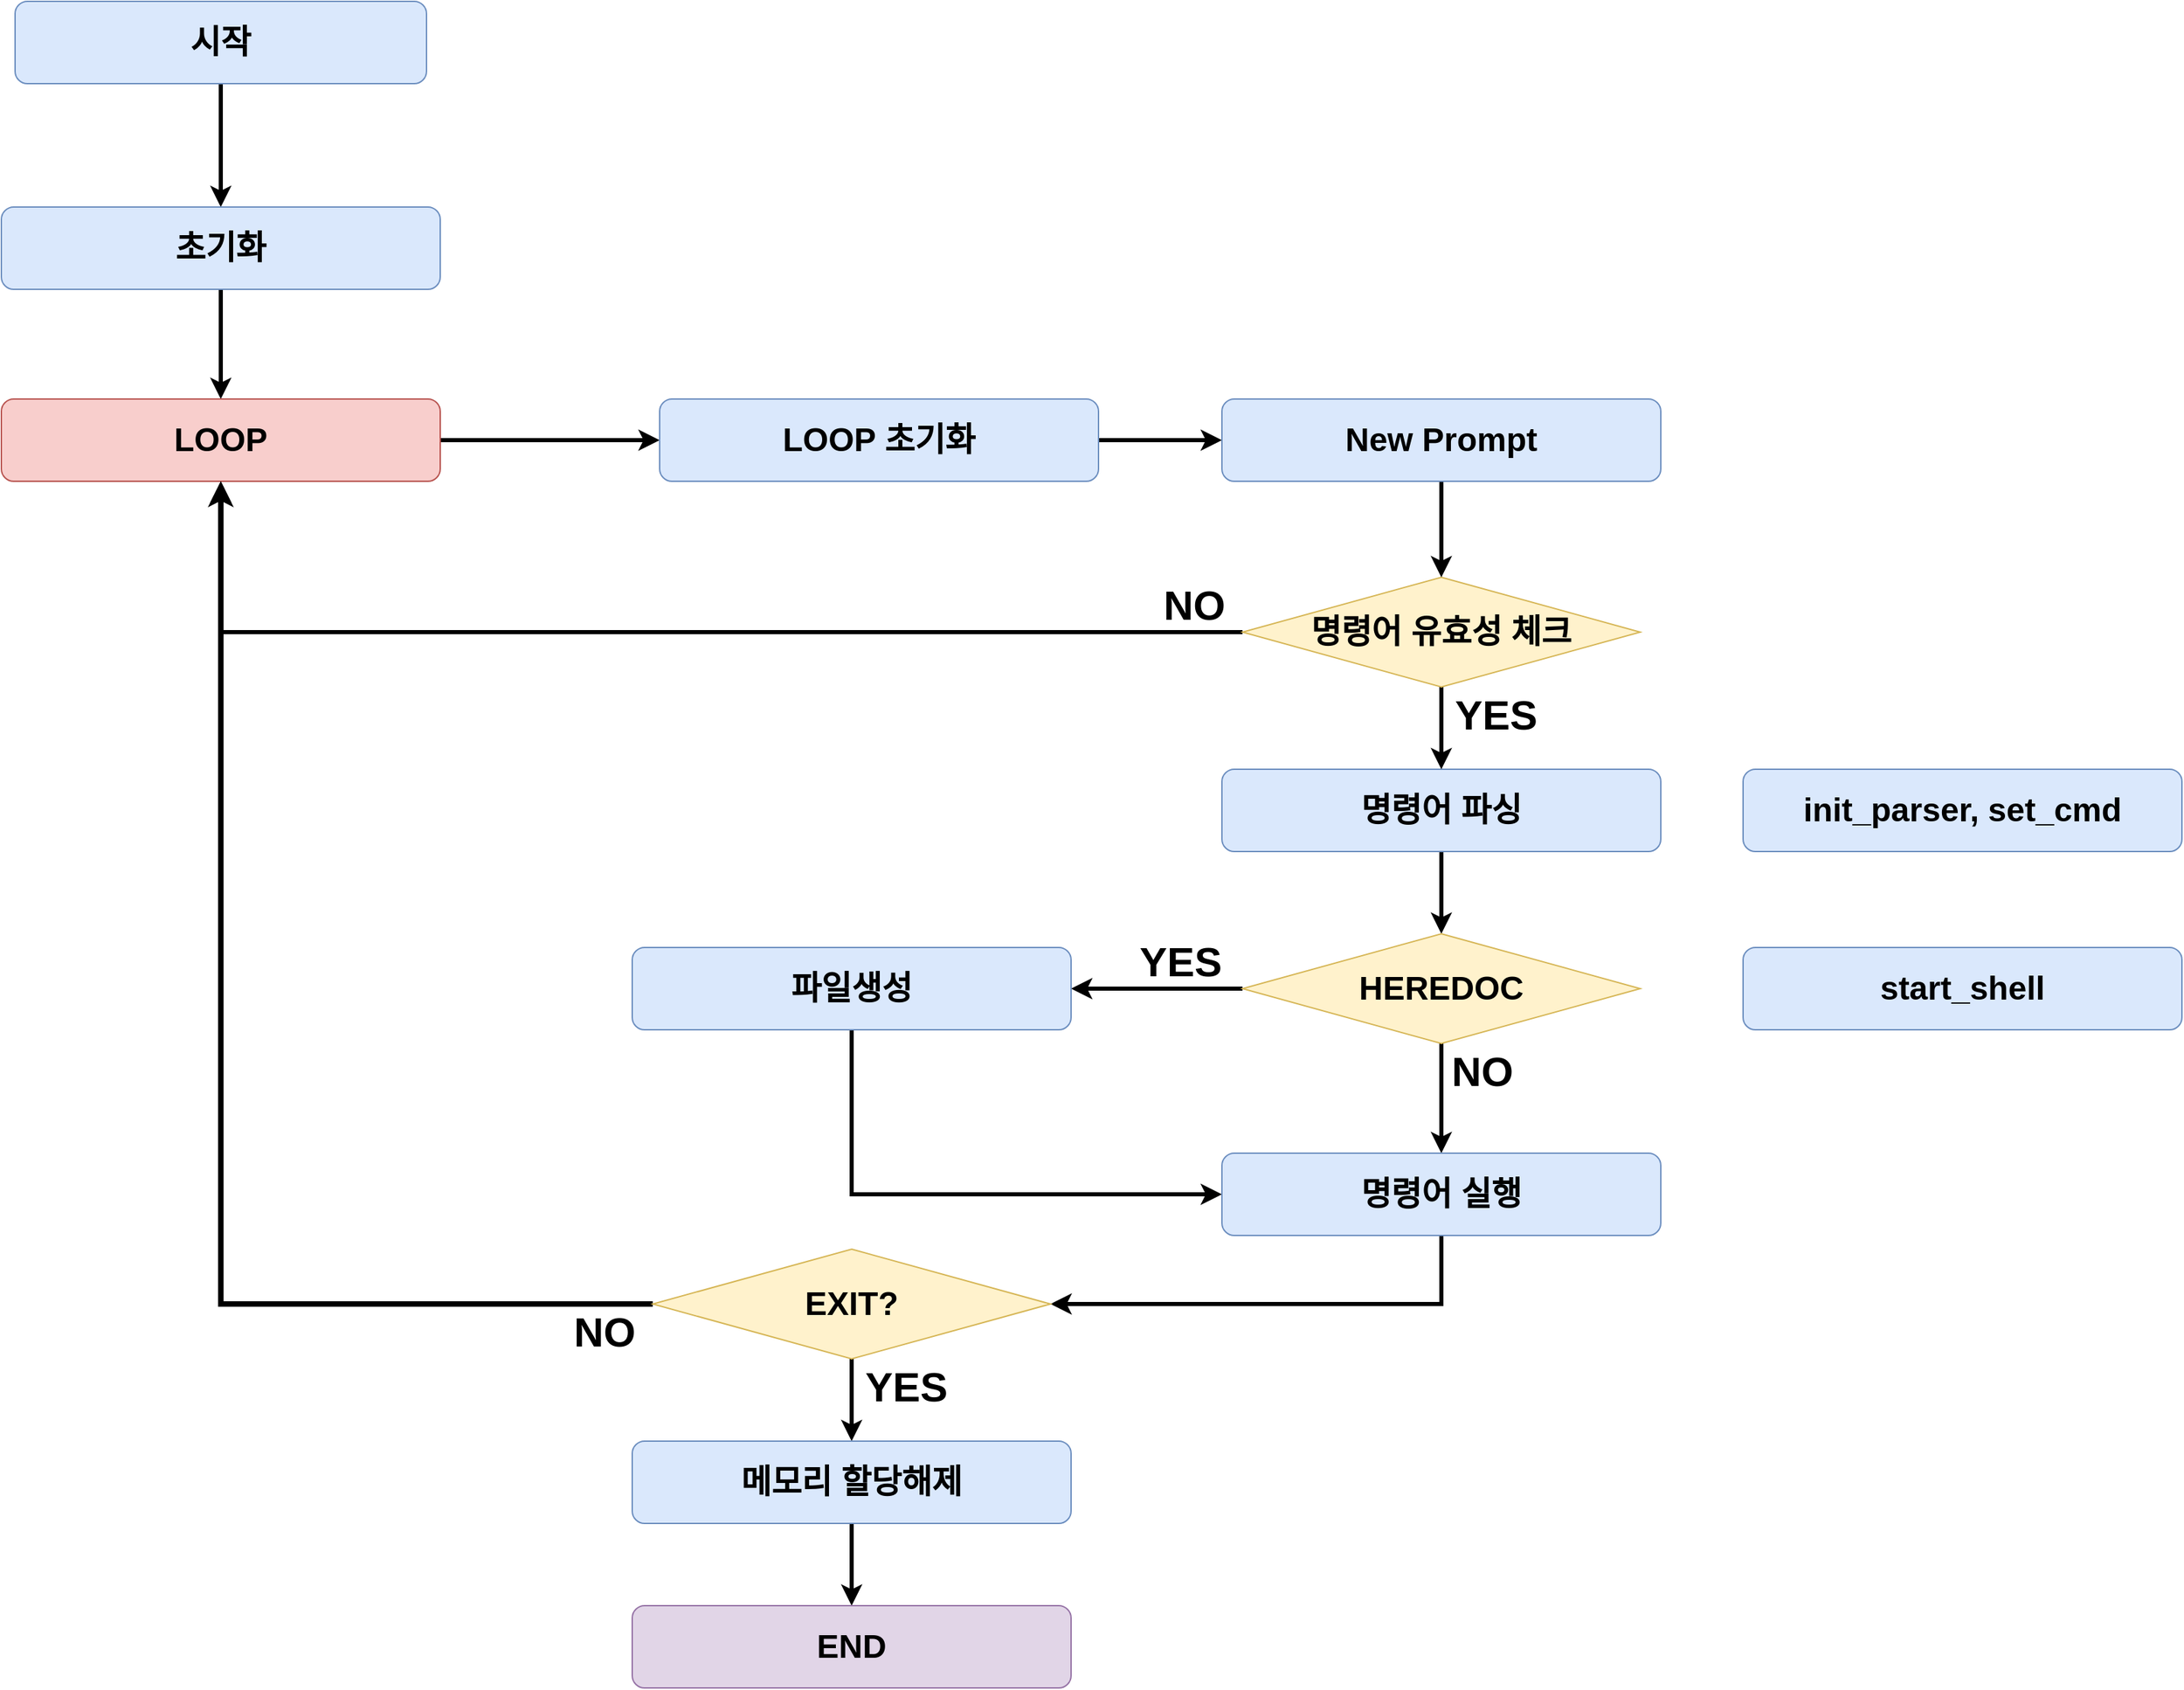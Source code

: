 <mxfile version="15.0.5" type="device" pages="8"><diagram id="46FrQgakERQO6I6l_AFo" name="main"><mxGraphModel dx="4124" dy="2244" grid="1" gridSize="10" guides="1" tooltips="1" connect="1" arrows="1" fold="1" page="1" pageScale="1" pageWidth="250" pageHeight="200" math="0" shadow="0"><root><mxCell id="0"/><mxCell id="1" parent="0"/><mxCell id="Om72tSCcFFVcjuzdVXyq-5" value="" style="edgeStyle=orthogonalEdgeStyle;rounded=0;orthogonalLoop=1;jettySize=auto;html=1;strokeWidth=3;" parent="1" source="Om72tSCcFFVcjuzdVXyq-1" target="Om72tSCcFFVcjuzdVXyq-4" edge="1"><mxGeometry relative="1" as="geometry"/></mxCell><mxCell id="Om72tSCcFFVcjuzdVXyq-1" value="&lt;span style=&quot;font-size: 24px&quot;&gt;&lt;b&gt;시작&lt;/b&gt;&lt;/span&gt;" style="rounded=1;whiteSpace=wrap;html=1;fillColor=#dae8fc;strokeColor=#6c8ebf;" parent="1" vertex="1"><mxGeometry x="90" y="40" width="300" height="60" as="geometry"/></mxCell><mxCell id="QGOhxRZE-uJByDKMhC6Y-2" value="" style="edgeStyle=orthogonalEdgeStyle;rounded=0;orthogonalLoop=1;jettySize=auto;html=1;fontSize=24;entryX=0.5;entryY=0;entryDx=0;entryDy=0;strokeWidth=3;" parent="1" source="Om72tSCcFFVcjuzdVXyq-4" target="HWH9mKVDbzPtCAQBMi9m-3" edge="1"><mxGeometry relative="1" as="geometry"/></mxCell><mxCell id="Om72tSCcFFVcjuzdVXyq-4" value="&lt;b&gt;초기화&lt;/b&gt;" style="whiteSpace=wrap;html=1;rounded=1;fontSize=24;fillColor=#dae8fc;strokeColor=#6c8ebf;" parent="1" vertex="1"><mxGeometry x="80" y="190" width="320" height="60" as="geometry"/></mxCell><mxCell id="QGOhxRZE-uJByDKMhC6Y-9" value="" style="edgeStyle=orthogonalEdgeStyle;rounded=0;orthogonalLoop=1;jettySize=auto;html=1;fontSize=24;exitX=0.5;exitY=1;exitDx=0;exitDy=0;entryX=0.5;entryY=0;entryDx=0;entryDy=0;strokeWidth=3;" parent="1" source="QGOhxRZE-uJByDKMhC6Y-1" target="HWH9mKVDbzPtCAQBMi9m-7" edge="1"><mxGeometry relative="1" as="geometry"><Array as="points"/><mxPoint x="1010" y="690" as="targetPoint"/></mxGeometry></mxCell><mxCell id="QGOhxRZE-uJByDKMhC6Y-1" value="&lt;b&gt;명령어 파싱&lt;/b&gt;" style="whiteSpace=wrap;html=1;rounded=1;fontSize=24;fillColor=#dae8fc;strokeColor=#6c8ebf;" parent="1" vertex="1"><mxGeometry x="970" y="600" width="320" height="60" as="geometry"/></mxCell><mxCell id="HWH9mKVDbzPtCAQBMi9m-4" value="" style="edgeStyle=orthogonalEdgeStyle;rounded=0;orthogonalLoop=1;jettySize=auto;html=1;entryX=0;entryY=0.5;entryDx=0;entryDy=0;jumpSize=6;strokeWidth=3;" parent="1" source="HWH9mKVDbzPtCAQBMi9m-3" target="HWH9mKVDbzPtCAQBMi9m-11" edge="1"><mxGeometry relative="1" as="geometry"/></mxCell><mxCell id="HWH9mKVDbzPtCAQBMi9m-3" value="&lt;b&gt;LOOP&lt;/b&gt;" style="whiteSpace=wrap;html=1;rounded=1;fontSize=24;fillColor=#f8cecc;strokeColor=#b85450;" parent="1" vertex="1"><mxGeometry x="80" y="330" width="320" height="60" as="geometry"/></mxCell><mxCell id="HWH9mKVDbzPtCAQBMi9m-24" value="" style="edgeStyle=orthogonalEdgeStyle;rounded=0;orthogonalLoop=1;jettySize=auto;html=1;entryX=1;entryY=0.5;entryDx=0;entryDy=0;strokeWidth=3;" parent="1" source="HWH9mKVDbzPtCAQBMi9m-7" target="HWH9mKVDbzPtCAQBMi9m-25" edge="1"><mxGeometry relative="1" as="geometry"><mxPoint x="775" y="770" as="targetPoint"/></mxGeometry></mxCell><mxCell id="HWH9mKVDbzPtCAQBMi9m-44" value="" style="edgeStyle=orthogonalEdgeStyle;rounded=0;orthogonalLoop=1;jettySize=auto;html=1;exitX=0.5;exitY=1;exitDx=0;exitDy=0;strokeWidth=3;" parent="1" source="HWH9mKVDbzPtCAQBMi9m-7" target="HWH9mKVDbzPtCAQBMi9m-27" edge="1"><mxGeometry relative="1" as="geometry"/></mxCell><mxCell id="HWH9mKVDbzPtCAQBMi9m-7" value="&lt;font size=&quot;1&quot;&gt;&lt;b style=&quot;font-size: 24px&quot;&gt;HEREDOC&lt;/b&gt;&lt;/font&gt;" style="rhombus;whiteSpace=wrap;html=1;fillColor=#fff2cc;strokeColor=#d6b656;" parent="1" vertex="1"><mxGeometry x="985" y="720" width="290" height="80" as="geometry"/></mxCell><mxCell id="HWH9mKVDbzPtCAQBMi9m-13" value="" style="edgeStyle=orthogonalEdgeStyle;rounded=0;orthogonalLoop=1;jettySize=auto;html=1;entryX=0;entryY=0.5;entryDx=0;entryDy=0;strokeWidth=3;" parent="1" source="HWH9mKVDbzPtCAQBMi9m-11" target="HWH9mKVDbzPtCAQBMi9m-21" edge="1"><mxGeometry relative="1" as="geometry"><mxPoint x="240" y="680" as="targetPoint"/></mxGeometry></mxCell><mxCell id="HWH9mKVDbzPtCAQBMi9m-11" value="&lt;b&gt;LOOP 초기화&lt;/b&gt;" style="whiteSpace=wrap;html=1;rounded=1;fontSize=24;fillColor=#dae8fc;strokeColor=#6c8ebf;" parent="1" vertex="1"><mxGeometry x="560" y="330" width="320" height="60" as="geometry"/></mxCell><mxCell id="HWH9mKVDbzPtCAQBMi9m-16" value="" style="edgeStyle=orthogonalEdgeStyle;rounded=0;orthogonalLoop=1;jettySize=auto;html=1;entryX=0.5;entryY=0;entryDx=0;entryDy=0;exitX=0.5;exitY=1;exitDx=0;exitDy=0;strokeWidth=3;" parent="1" source="HWH9mKVDbzPtCAQBMi9m-14" target="QGOhxRZE-uJByDKMhC6Y-1" edge="1"><mxGeometry relative="1" as="geometry"><mxPoint x="240" y="820" as="targetPoint"/></mxGeometry></mxCell><mxCell id="HWH9mKVDbzPtCAQBMi9m-18" value="" style="edgeStyle=orthogonalEdgeStyle;rounded=0;orthogonalLoop=1;jettySize=auto;html=1;entryX=0.5;entryY=1;entryDx=0;entryDy=0;exitX=0;exitY=0.5;exitDx=0;exitDy=0;strokeWidth=3;" parent="1" source="HWH9mKVDbzPtCAQBMi9m-14" target="HWH9mKVDbzPtCAQBMi9m-3" edge="1"><mxGeometry relative="1" as="geometry"><mxPoint x="-50" y="360" as="targetPoint"/><Array as="points"><mxPoint x="240" y="500"/></Array></mxGeometry></mxCell><mxCell id="HWH9mKVDbzPtCAQBMi9m-14" value="&lt;span style=&quot;font-size: 24px&quot;&gt;&lt;b&gt;명령어 유효성 체크&lt;/b&gt;&lt;/span&gt;" style="rhombus;whiteSpace=wrap;html=1;fillColor=#fff2cc;strokeColor=#d6b656;" parent="1" vertex="1"><mxGeometry x="985" y="460" width="290" height="80" as="geometry"/></mxCell><mxCell id="HWH9mKVDbzPtCAQBMi9m-19" value="&lt;span style=&quot;font-size: 30px&quot;&gt;&lt;b&gt;NO&lt;/b&gt;&lt;/span&gt;" style="text;html=1;strokeColor=none;fillColor=none;align=center;verticalAlign=middle;whiteSpace=wrap;rounded=0;" parent="1" vertex="1"><mxGeometry x="930" y="470" width="40" height="20" as="geometry"/></mxCell><mxCell id="HWH9mKVDbzPtCAQBMi9m-20" value="&lt;span style=&quot;font-size: 30px&quot;&gt;&lt;b&gt;YES&lt;/b&gt;&lt;/span&gt;" style="text;html=1;strokeColor=none;fillColor=none;align=center;verticalAlign=middle;whiteSpace=wrap;rounded=0;" parent="1" vertex="1"><mxGeometry x="1150" y="550" width="40" height="20" as="geometry"/></mxCell><mxCell id="HWH9mKVDbzPtCAQBMi9m-22" value="" style="edgeStyle=orthogonalEdgeStyle;rounded=0;orthogonalLoop=1;jettySize=auto;html=1;strokeWidth=3;" parent="1" source="HWH9mKVDbzPtCAQBMi9m-21" target="HWH9mKVDbzPtCAQBMi9m-14" edge="1"><mxGeometry relative="1" as="geometry"/></mxCell><mxCell id="HWH9mKVDbzPtCAQBMi9m-21" value="&lt;b&gt;New Prompt&lt;/b&gt;" style="whiteSpace=wrap;html=1;rounded=1;fontSize=24;fillColor=#dae8fc;strokeColor=#6c8ebf;" parent="1" vertex="1"><mxGeometry x="970" y="330" width="320" height="60" as="geometry"/></mxCell><mxCell id="HWH9mKVDbzPtCAQBMi9m-49" value="" style="edgeStyle=orthogonalEdgeStyle;rounded=0;orthogonalLoop=1;jettySize=auto;html=1;entryX=0;entryY=0.5;entryDx=0;entryDy=0;exitX=0.5;exitY=1;exitDx=0;exitDy=0;strokeWidth=3;" parent="1" source="HWH9mKVDbzPtCAQBMi9m-25" target="HWH9mKVDbzPtCAQBMi9m-27" edge="1"><mxGeometry relative="1" as="geometry"><mxPoint x="700" y="870" as="targetPoint"/></mxGeometry></mxCell><mxCell id="HWH9mKVDbzPtCAQBMi9m-25" value="&lt;b&gt;파일생성&lt;/b&gt;" style="whiteSpace=wrap;html=1;rounded=1;fontSize=24;fillColor=#dae8fc;strokeColor=#6c8ebf;" parent="1" vertex="1"><mxGeometry x="540" y="730" width="320" height="60" as="geometry"/></mxCell><mxCell id="HWH9mKVDbzPtCAQBMi9m-26" value="&lt;span style=&quot;font-size: 30px&quot;&gt;&lt;b&gt;YES&lt;/b&gt;&lt;/span&gt;" style="text;html=1;strokeColor=none;fillColor=none;align=center;verticalAlign=middle;whiteSpace=wrap;rounded=0;" parent="1" vertex="1"><mxGeometry x="920" y="730" width="40" height="20" as="geometry"/></mxCell><mxCell id="HWH9mKVDbzPtCAQBMi9m-34" value="" style="edgeStyle=orthogonalEdgeStyle;rounded=0;orthogonalLoop=1;jettySize=auto;html=1;exitX=0.5;exitY=1;exitDx=0;exitDy=0;entryX=1;entryY=0.5;entryDx=0;entryDy=0;strokeWidth=3;" parent="1" source="HWH9mKVDbzPtCAQBMi9m-27" target="HWH9mKVDbzPtCAQBMi9m-33" edge="1"><mxGeometry relative="1" as="geometry"/></mxCell><mxCell id="HWH9mKVDbzPtCAQBMi9m-27" value="&lt;b&gt;명령어 실행&lt;/b&gt;" style="whiteSpace=wrap;html=1;rounded=1;fontSize=24;fillColor=#dae8fc;strokeColor=#6c8ebf;" parent="1" vertex="1"><mxGeometry x="970" y="880" width="320" height="60" as="geometry"/></mxCell><mxCell id="HWH9mKVDbzPtCAQBMi9m-30" value="&lt;span style=&quot;font-size: 30px&quot;&gt;&lt;b&gt;NO&lt;/b&gt;&lt;/span&gt;" style="text;html=1;strokeColor=none;fillColor=none;align=center;verticalAlign=middle;whiteSpace=wrap;rounded=0;" parent="1" vertex="1"><mxGeometry x="1140" y="810" width="40" height="20" as="geometry"/></mxCell><mxCell id="HWH9mKVDbzPtCAQBMi9m-37" value="" style="edgeStyle=orthogonalEdgeStyle;rounded=0;orthogonalLoop=1;jettySize=auto;html=1;entryX=0.5;entryY=0;entryDx=0;entryDy=0;exitX=0.5;exitY=1;exitDx=0;exitDy=0;strokeWidth=3;" parent="1" source="HWH9mKVDbzPtCAQBMi9m-33" target="HWH9mKVDbzPtCAQBMi9m-35" edge="1"><mxGeometry relative="1" as="geometry"><mxPoint x="1060" y="1360" as="targetPoint"/></mxGeometry></mxCell><mxCell id="HWH9mKVDbzPtCAQBMi9m-52" value="" style="edgeStyle=orthogonalEdgeStyle;rounded=0;orthogonalLoop=1;jettySize=auto;html=1;entryX=0.5;entryY=1;entryDx=0;entryDy=0;strokeWidth=4;" parent="1" source="HWH9mKVDbzPtCAQBMi9m-33" target="HWH9mKVDbzPtCAQBMi9m-3" edge="1"><mxGeometry relative="1" as="geometry"><mxPoint x="390" y="1030" as="targetPoint"/></mxGeometry></mxCell><mxCell id="HWH9mKVDbzPtCAQBMi9m-33" value="&lt;span style=&quot;font-size: 24px&quot;&gt;&lt;b&gt;EXIT?&lt;/b&gt;&lt;/span&gt;" style="rhombus;whiteSpace=wrap;html=1;fillColor=#fff2cc;strokeColor=#d6b656;" parent="1" vertex="1"><mxGeometry x="555" y="950" width="290" height="80" as="geometry"/></mxCell><mxCell id="HWH9mKVDbzPtCAQBMi9m-40" value="" style="edgeStyle=orthogonalEdgeStyle;rounded=0;orthogonalLoop=1;jettySize=auto;html=1;strokeWidth=3;" parent="1" source="HWH9mKVDbzPtCAQBMi9m-35" target="HWH9mKVDbzPtCAQBMi9m-39" edge="1"><mxGeometry relative="1" as="geometry"/></mxCell><mxCell id="HWH9mKVDbzPtCAQBMi9m-35" value="&lt;b&gt;메모리 할당해제&lt;/b&gt;" style="whiteSpace=wrap;html=1;rounded=1;fontSize=24;fillColor=#dae8fc;strokeColor=#6c8ebf;" parent="1" vertex="1"><mxGeometry x="540" y="1090" width="320" height="60" as="geometry"/></mxCell><mxCell id="HWH9mKVDbzPtCAQBMi9m-38" value="&lt;span style=&quot;font-size: 30px&quot;&gt;&lt;b&gt;YES&lt;/b&gt;&lt;/span&gt;" style="text;html=1;strokeColor=none;fillColor=none;align=center;verticalAlign=middle;whiteSpace=wrap;rounded=0;" parent="1" vertex="1"><mxGeometry x="720" y="1040" width="40" height="20" as="geometry"/></mxCell><mxCell id="HWH9mKVDbzPtCAQBMi9m-39" value="&lt;b&gt;END&lt;/b&gt;" style="whiteSpace=wrap;html=1;rounded=1;fontSize=24;fillColor=#e1d5e7;strokeColor=#9673a6;" parent="1" vertex="1"><mxGeometry x="540" y="1210" width="320" height="60" as="geometry"/></mxCell><mxCell id="HWH9mKVDbzPtCAQBMi9m-43" value="&lt;span style=&quot;font-size: 30px&quot;&gt;&lt;b&gt;NO&lt;/b&gt;&lt;/span&gt;" style="text;html=1;strokeColor=none;fillColor=none;align=center;verticalAlign=middle;whiteSpace=wrap;rounded=0;" parent="1" vertex="1"><mxGeometry x="500" y="1000" width="40" height="20" as="geometry"/></mxCell><mxCell id="o0zl7xhlOUKb7BCtFFLZ-1" value="&lt;b&gt;start_shell&lt;/b&gt;" style="whiteSpace=wrap;html=1;rounded=1;fontSize=24;fillColor=#dae8fc;strokeColor=#6c8ebf;" parent="1" vertex="1"><mxGeometry x="1350" y="730" width="320" height="60" as="geometry"/></mxCell><mxCell id="o0zl7xhlOUKb7BCtFFLZ-2" value="&lt;b&gt;init_parser, set_cmd&lt;/b&gt;" style="whiteSpace=wrap;html=1;rounded=1;fontSize=24;fillColor=#dae8fc;strokeColor=#6c8ebf;" parent="1" vertex="1"><mxGeometry x="1350" y="600" width="320" height="60" as="geometry"/></mxCell></root></mxGraphModel></diagram><diagram id="15DLR71BoWSJ8EwDvOrE" name="init_parser"><mxGraphModel dx="4124" dy="2244" grid="1" gridSize="10" guides="1" tooltips="1" connect="1" arrows="1" fold="1" page="1" pageScale="1" pageWidth="300" pageHeight="200" math="0" shadow="0"><root><mxCell id="Hnl215-GJNr9cFo2NOKz-0"/><mxCell id="Hnl215-GJNr9cFo2NOKz-1" parent="Hnl215-GJNr9cFo2NOKz-0"/><mxCell id="omVYSxb7A9gr1-96o5Av-2" value="" style="edgeStyle=orthogonalEdgeStyle;rounded=0;jumpSize=6;orthogonalLoop=1;jettySize=auto;html=1;strokeWidth=3;entryX=0.5;entryY=0;entryDx=0;entryDy=0;" parent="Hnl215-GJNr9cFo2NOKz-1" source="b3ipVWBl4m2L6QcVWooX-0" target="omVYSxb7A9gr1-96o5Av-0" edge="1"><mxGeometry relative="1" as="geometry"><mxPoint x="625" y="170" as="targetPoint"/></mxGeometry></mxCell><mxCell id="b3ipVWBl4m2L6QcVWooX-0" value="&lt;b&gt;명령어 파싱&lt;/b&gt;" style="whiteSpace=wrap;html=1;rounded=1;fontSize=24;fillColor=#dae8fc;strokeColor=#6c8ebf;" parent="Hnl215-GJNr9cFo2NOKz-1" vertex="1"><mxGeometry x="465" y="30" width="320" height="60" as="geometry"/></mxCell><mxCell id="omVYSxb7A9gr1-96o5Av-4" value="" style="edgeStyle=orthogonalEdgeStyle;rounded=0;jumpSize=6;orthogonalLoop=1;jettySize=auto;html=1;strokeWidth=3;entryX=0.5;entryY=0;entryDx=0;entryDy=0;" parent="Hnl215-GJNr9cFo2NOKz-1" source="omVYSxb7A9gr1-96o5Av-0" target="omVYSxb7A9gr1-96o5Av-5" edge="1"><mxGeometry relative="1" as="geometry"><mxPoint x="625" y="330" as="targetPoint"/></mxGeometry></mxCell><mxCell id="omVYSxb7A9gr1-96o5Av-0" value="&lt;b&gt;init_parser&lt;/b&gt;" style="whiteSpace=wrap;html=1;rounded=1;fontSize=24;fillColor=#dae8fc;strokeColor=#6c8ebf;" parent="Hnl215-GJNr9cFo2NOKz-1" vertex="1"><mxGeometry x="465" y="190" width="320" height="60" as="geometry"/></mxCell><mxCell id="omVYSxb7A9gr1-96o5Av-7" value="" style="edgeStyle=orthogonalEdgeStyle;rounded=0;jumpSize=6;orthogonalLoop=1;jettySize=auto;html=1;strokeWidth=3;entryX=0.5;entryY=0;entryDx=0;entryDy=0;" parent="Hnl215-GJNr9cFo2NOKz-1" source="omVYSxb7A9gr1-96o5Av-5" target="t1u3e0mOPWf4WGFlSzzT-0" edge="1"><mxGeometry relative="1" as="geometry"><mxPoint x="250" y="410" as="targetPoint"/></mxGeometry></mxCell><mxCell id="omVYSxb7A9gr1-96o5Av-5" value="&lt;b&gt;명령어 세팅&lt;/b&gt;" style="whiteSpace=wrap;html=1;rounded=1;fontSize=24;fillColor=#dae8fc;strokeColor=#6c8ebf;" parent="Hnl215-GJNr9cFo2NOKz-1" vertex="1"><mxGeometry x="465" y="320" width="320" height="60" as="geometry"/></mxCell><mxCell id="t1u3e0mOPWf4WGFlSzzT-2" value="" style="edgeStyle=orthogonalEdgeStyle;rounded=0;jumpSize=6;orthogonalLoop=1;jettySize=auto;html=1;strokeWidth=3;" parent="Hnl215-GJNr9cFo2NOKz-1" source="t1u3e0mOPWf4WGFlSzzT-0" target="t1u3e0mOPWf4WGFlSzzT-1" edge="1"><mxGeometry relative="1" as="geometry"/></mxCell><mxCell id="t1u3e0mOPWf4WGFlSzzT-9" value="" style="edgeStyle=orthogonalEdgeStyle;rounded=0;jumpSize=6;orthogonalLoop=1;jettySize=auto;html=1;strokeWidth=3;" parent="Hnl215-GJNr9cFo2NOKz-1" source="t1u3e0mOPWf4WGFlSzzT-0" target="t1u3e0mOPWf4WGFlSzzT-7" edge="1"><mxGeometry relative="1" as="geometry"/></mxCell><mxCell id="t1u3e0mOPWf4WGFlSzzT-10" value="" style="edgeStyle=orthogonalEdgeStyle;rounded=0;jumpSize=6;orthogonalLoop=1;jettySize=auto;html=1;strokeWidth=3;" parent="Hnl215-GJNr9cFo2NOKz-1" source="t1u3e0mOPWf4WGFlSzzT-0" target="t1u3e0mOPWf4WGFlSzzT-8" edge="1"><mxGeometry relative="1" as="geometry"/></mxCell><mxCell id="t1u3e0mOPWf4WGFlSzzT-0" value="&lt;span style=&quot;font-size: 24px&quot;&gt;&lt;b&gt;따움표 체크&lt;/b&gt;&lt;/span&gt;" style="rhombus;whiteSpace=wrap;html=1;fillColor=#fff2cc;strokeColor=#d6b656;" parent="Hnl215-GJNr9cFo2NOKz-1" vertex="1"><mxGeometry x="480" y="470" width="290" height="80" as="geometry"/></mxCell><mxCell id="AOdRt0WUPL9s5bXryIVX-7" value="" style="edgeStyle=orthogonalEdgeStyle;rounded=0;jumpSize=6;orthogonalLoop=1;jettySize=auto;html=1;strokeWidth=3;entryX=0.5;entryY=0;entryDx=0;entryDy=0;" parent="Hnl215-GJNr9cFo2NOKz-1" source="t1u3e0mOPWf4WGFlSzzT-1" target="AOdRt0WUPL9s5bXryIVX-10" edge="1"><mxGeometry relative="1" as="geometry"><mxPoint x="625" y="750" as="targetPoint"/><Array as="points"><mxPoint x="625" y="830"/><mxPoint x="625" y="830"/></Array></mxGeometry></mxCell><mxCell id="t1u3e0mOPWf4WGFlSzzT-1" value="&lt;b&gt;특수문자 처리&lt;/b&gt;" style="whiteSpace=wrap;html=1;rounded=1;fontSize=24;fillColor=#dae8fc;strokeColor=#6c8ebf;" parent="Hnl215-GJNr9cFo2NOKz-1" vertex="1"><mxGeometry x="465" y="610" width="320" height="60" as="geometry"/></mxCell><mxCell id="AOdRt0WUPL9s5bXryIVX-5" value="" style="edgeStyle=orthogonalEdgeStyle;rounded=0;jumpSize=6;orthogonalLoop=1;jettySize=auto;html=1;strokeWidth=3;entryX=0.5;entryY=0;entryDx=0;entryDy=0;" parent="Hnl215-GJNr9cFo2NOKz-1" source="t1u3e0mOPWf4WGFlSzzT-7" target="AOdRt0WUPL9s5bXryIVX-10" edge="1"><mxGeometry relative="1" as="geometry"><mxPoint x="254" y="780" as="targetPoint"/><Array as="points"><mxPoint x="254" y="760"/><mxPoint x="625" y="760"/></Array></mxGeometry></mxCell><mxCell id="t1u3e0mOPWf4WGFlSzzT-7" value="&lt;b&gt;환경변수 확인&lt;br&gt;&lt;/b&gt;" style="whiteSpace=wrap;html=1;rounded=1;fontSize=24;fillColor=#dae8fc;strokeColor=#6c8ebf;" parent="Hnl215-GJNr9cFo2NOKz-1" vertex="1"><mxGeometry x="94" y="610" width="320" height="80" as="geometry"/></mxCell><mxCell id="AOdRt0WUPL9s5bXryIVX-9" value="" style="edgeStyle=orthogonalEdgeStyle;rounded=0;jumpSize=6;orthogonalLoop=1;jettySize=auto;html=1;strokeWidth=3;entryX=0.5;entryY=0;entryDx=0;entryDy=0;" parent="Hnl215-GJNr9cFo2NOKz-1" source="t1u3e0mOPWf4WGFlSzzT-8" target="AOdRt0WUPL9s5bXryIVX-10" edge="1"><mxGeometry relative="1" as="geometry"><mxPoint x="990" y="750" as="targetPoint"/><Array as="points"><mxPoint x="990" y="760"/><mxPoint x="625" y="760"/></Array></mxGeometry></mxCell><mxCell id="t1u3e0mOPWf4WGFlSzzT-8" value="&lt;b&gt;++&lt;/b&gt;" style="whiteSpace=wrap;html=1;rounded=1;fontSize=24;fillColor=#dae8fc;strokeColor=#6c8ebf;" parent="Hnl215-GJNr9cFo2NOKz-1" vertex="1"><mxGeometry x="830" y="610" width="320" height="60" as="geometry"/></mxCell><mxCell id="AOdRt0WUPL9s5bXryIVX-0" value="&lt;span style=&quot;font-size: 30px&quot;&gt;&lt;b&gt;!2&lt;/b&gt;&lt;/span&gt;" style="text;html=1;strokeColor=none;fillColor=none;align=center;verticalAlign=middle;whiteSpace=wrap;rounded=0;" parent="Hnl215-GJNr9cFo2NOKz-1" vertex="1"><mxGeometry x="400" y="480" width="80" height="20" as="geometry"/></mxCell><mxCell id="AOdRt0WUPL9s5bXryIVX-1" value="&lt;span style=&quot;font-size: 30px&quot;&gt;&lt;b&gt;else&lt;/b&gt;&lt;/span&gt;" style="text;html=1;strokeColor=none;fillColor=none;align=center;verticalAlign=middle;whiteSpace=wrap;rounded=0;" parent="Hnl215-GJNr9cFo2NOKz-1" vertex="1"><mxGeometry x="770" y="480" width="80" height="20" as="geometry"/></mxCell><mxCell id="AOdRt0WUPL9s5bXryIVX-2" value="&lt;span style=&quot;font-size: 30px&quot;&gt;&lt;b&gt;0&lt;/b&gt;&lt;/span&gt;" style="text;html=1;strokeColor=none;fillColor=none;align=center;verticalAlign=middle;whiteSpace=wrap;rounded=0;" parent="Hnl215-GJNr9cFo2NOKz-1" vertex="1"><mxGeometry x="560" y="560" width="80" height="20" as="geometry"/></mxCell><mxCell id="AOdRt0WUPL9s5bXryIVX-3" value="&lt;b&gt;0 = 아무것도 없을때&lt;br&gt;1 = 큰 따움표&lt;br&gt;2 = 작은 따움표&lt;br&gt;&lt;/b&gt;" style="whiteSpace=wrap;html=1;rounded=1;fontSize=24;fillColor=#dae8fc;strokeColor=#6c8ebf;" parent="Hnl215-GJNr9cFo2NOKz-1" vertex="1"><mxGeometry x="40" y="280" width="320" height="190" as="geometry"/></mxCell><mxCell id="AOdRt0WUPL9s5bXryIVX-12" value="" style="edgeStyle=orthogonalEdgeStyle;rounded=0;jumpSize=6;orthogonalLoop=1;jettySize=auto;html=1;strokeWidth=3;" parent="Hnl215-GJNr9cFo2NOKz-1" source="AOdRt0WUPL9s5bXryIVX-10" target="AOdRt0WUPL9s5bXryIVX-11" edge="1"><mxGeometry relative="1" as="geometry"/></mxCell><mxCell id="AOdRt0WUPL9s5bXryIVX-10" value="&lt;b&gt;parser 초기화&lt;/b&gt;" style="whiteSpace=wrap;html=1;rounded=1;fontSize=24;fillColor=#dae8fc;strokeColor=#6c8ebf;" parent="Hnl215-GJNr9cFo2NOKz-1" vertex="1"><mxGeometry x="465" y="870" width="320" height="60" as="geometry"/></mxCell><mxCell id="AOdRt0WUPL9s5bXryIVX-14" value="" style="edgeStyle=orthogonalEdgeStyle;rounded=0;jumpSize=6;orthogonalLoop=1;jettySize=auto;html=1;strokeWidth=3;" parent="Hnl215-GJNr9cFo2NOKz-1" source="AOdRt0WUPL9s5bXryIVX-11" target="AOdRt0WUPL9s5bXryIVX-13" edge="1"><mxGeometry relative="1" as="geometry"/></mxCell><mxCell id="AOdRt0WUPL9s5bXryIVX-11" value="&lt;b&gt;set_node&lt;/b&gt;" style="whiteSpace=wrap;html=1;rounded=1;fontSize=24;fillColor=#dae8fc;strokeColor=#6c8ebf;" parent="Hnl215-GJNr9cFo2NOKz-1" vertex="1"><mxGeometry x="465" y="1000" width="320" height="60" as="geometry"/></mxCell><mxCell id="AOdRt0WUPL9s5bXryIVX-16" value="" style="edgeStyle=orthogonalEdgeStyle;rounded=0;jumpSize=6;orthogonalLoop=1;jettySize=auto;html=1;strokeWidth=3;" parent="Hnl215-GJNr9cFo2NOKz-1" source="AOdRt0WUPL9s5bXryIVX-13" target="AOdRt0WUPL9s5bXryIVX-15" edge="1"><mxGeometry relative="1" as="geometry"/></mxCell><mxCell id="AOdRt0WUPL9s5bXryIVX-13" value="&lt;b&gt;node pointer 세팅&lt;/b&gt;" style="whiteSpace=wrap;html=1;rounded=1;fontSize=24;fillColor=#dae8fc;strokeColor=#6c8ebf;" parent="Hnl215-GJNr9cFo2NOKz-1" vertex="1"><mxGeometry x="465" y="1130" width="320" height="60" as="geometry"/></mxCell><mxCell id="AOdRt0WUPL9s5bXryIVX-15" value="&lt;b&gt;생성한 parser 반환&lt;/b&gt;" style="whiteSpace=wrap;html=1;rounded=1;fontSize=24;fillColor=#f8cecc;strokeColor=#b85450;" parent="Hnl215-GJNr9cFo2NOKz-1" vertex="1"><mxGeometry x="465" y="1260" width="320" height="60" as="geometry"/></mxCell></root></mxGraphModel></diagram><diagram id="E_-LtnBJY3zNgajliyy_" name="set_node"><mxGraphModel dx="5024" dy="2244" grid="1" gridSize="10" guides="1" tooltips="1" connect="1" arrows="1" fold="1" page="1" pageScale="1" pageWidth="300" pageHeight="300" math="0" shadow="0"><root><mxCell id="AEDjJ8bkE3tG0effPrfp-0"/><mxCell id="AEDjJ8bkE3tG0effPrfp-1" parent="AEDjJ8bkE3tG0effPrfp-0"/><mxCell id="yTi9obbVTW2h2NpZoAK--2" value="" style="edgeStyle=orthogonalEdgeStyle;rounded=0;jumpSize=6;orthogonalLoop=1;jettySize=auto;html=1;strokeWidth=3;" parent="AEDjJ8bkE3tG0effPrfp-1" source="yTi9obbVTW2h2NpZoAK--0" target="yTi9obbVTW2h2NpZoAK--1" edge="1"><mxGeometry relative="1" as="geometry"/></mxCell><mxCell id="yTi9obbVTW2h2NpZoAK--0" value="&lt;b&gt;set_node&lt;/b&gt;" style="whiteSpace=wrap;html=1;rounded=1;fontSize=24;fillColor=#dae8fc;strokeColor=#6c8ebf;" parent="AEDjJ8bkE3tG0effPrfp-1" vertex="1"><mxGeometry x="-490" y="40" width="320" height="60" as="geometry"/></mxCell><mxCell id="yTi9obbVTW2h2NpZoAK--4" value="" style="edgeStyle=orthogonalEdgeStyle;rounded=0;jumpSize=6;orthogonalLoop=1;jettySize=auto;html=1;strokeWidth=3;" parent="AEDjJ8bkE3tG0effPrfp-1" source="yTi9obbVTW2h2NpZoAK--1" target="yTi9obbVTW2h2NpZoAK--3" edge="1"><mxGeometry relative="1" as="geometry"/></mxCell><mxCell id="yTi9obbVTW2h2NpZoAK--1" value="&lt;b&gt;skip_space&lt;/b&gt;" style="whiteSpace=wrap;html=1;rounded=1;fontSize=24;fillColor=#dae8fc;strokeColor=#6c8ebf;" parent="AEDjJ8bkE3tG0effPrfp-1" vertex="1"><mxGeometry x="-490" y="160" width="320" height="60" as="geometry"/></mxCell><mxCell id="yTi9obbVTW2h2NpZoAK--6" value="" style="edgeStyle=orthogonalEdgeStyle;rounded=0;jumpSize=6;orthogonalLoop=1;jettySize=auto;html=1;strokeWidth=3;" parent="AEDjJ8bkE3tG0effPrfp-1" source="yTi9obbVTW2h2NpZoAK--3" target="yTi9obbVTW2h2NpZoAK--5" edge="1"><mxGeometry relative="1" as="geometry"/></mxCell><mxCell id="JLozkKcP-hUA3iWB6rLK-15" value="" style="edgeStyle=orthogonalEdgeStyle;rounded=0;jumpSize=6;orthogonalLoop=1;jettySize=auto;html=1;strokeWidth=3;" parent="AEDjJ8bkE3tG0effPrfp-1" source="yTi9obbVTW2h2NpZoAK--3" target="JLozkKcP-hUA3iWB6rLK-14" edge="1"><mxGeometry relative="1" as="geometry"/></mxCell><mxCell id="yTi9obbVTW2h2NpZoAK--3" value="&lt;b&gt;LOOP&lt;/b&gt;" style="whiteSpace=wrap;html=1;rounded=1;fontSize=24;fillColor=#f8cecc;strokeColor=#b85450;" parent="AEDjJ8bkE3tG0effPrfp-1" vertex="1"><mxGeometry x="-490" y="290" width="320" height="60" as="geometry"/></mxCell><mxCell id="JLozkKcP-hUA3iWB6rLK-2" value="" style="edgeStyle=orthogonalEdgeStyle;rounded=0;jumpSize=6;orthogonalLoop=1;jettySize=auto;html=1;strokeWidth=3;" parent="AEDjJ8bkE3tG0effPrfp-1" source="yTi9obbVTW2h2NpZoAK--5" target="JLozkKcP-hUA3iWB6rLK-1" edge="1"><mxGeometry relative="1" as="geometry"/></mxCell><mxCell id="yTi9obbVTW2h2NpZoAK--5" value="&lt;b&gt;\special&lt;/b&gt;" style="whiteSpace=wrap;html=1;rounded=1;fontSize=24;fillColor=#dae8fc;strokeColor=#6c8ebf;" parent="AEDjJ8bkE3tG0effPrfp-1" vertex="1"><mxGeometry x="-100" y="290" width="320" height="60" as="geometry"/></mxCell><mxCell id="qumWRQzZQwV6Gos9rYi1-1" value="" style="edgeStyle=orthogonalEdgeStyle;rounded=0;orthogonalLoop=1;jettySize=auto;html=1;strokeWidth=3;entryX=0.5;entryY=1;entryDx=0;entryDy=0;" parent="AEDjJ8bkE3tG0effPrfp-1" source="JLozkKcP-hUA3iWB6rLK-0" target="qumWRQzZQwV6Gos9rYi1-2" edge="1"><mxGeometry relative="1" as="geometry"><mxPoint x="60" y="190" as="targetPoint"/></mxGeometry></mxCell><mxCell id="JLozkKcP-hUA3iWB6rLK-0" value="&lt;b&gt;&lt;font style=&quot;font-size: 20px&quot;&gt;\ + 특수문자 = 일반문자&lt;/font&gt;&lt;/b&gt;" style="text;html=1;strokeColor=none;fillColor=none;align=center;verticalAlign=middle;whiteSpace=wrap;rounded=0;" parent="AEDjJ8bkE3tG0effPrfp-1" vertex="1"><mxGeometry x="-160" y="260" width="440" height="20" as="geometry"/></mxCell><mxCell id="JLozkKcP-hUA3iWB6rLK-4" value="" style="edgeStyle=orthogonalEdgeStyle;rounded=0;jumpSize=6;orthogonalLoop=1;jettySize=auto;html=1;strokeWidth=3;" parent="AEDjJ8bkE3tG0effPrfp-1" source="JLozkKcP-hUA3iWB6rLK-1" target="JLozkKcP-hUA3iWB6rLK-3" edge="1"><mxGeometry relative="1" as="geometry"/></mxCell><mxCell id="JLozkKcP-hUA3iWB6rLK-1" value="&lt;b&gt;노드 구조체 초기화&lt;/b&gt;" style="whiteSpace=wrap;html=1;rounded=1;fontSize=24;fillColor=#dae8fc;strokeColor=#6c8ebf;" parent="AEDjJ8bkE3tG0effPrfp-1" vertex="1"><mxGeometry x="270" y="290" width="320" height="60" as="geometry"/></mxCell><mxCell id="JLozkKcP-hUA3iWB6rLK-6" value="" style="edgeStyle=orthogonalEdgeStyle;rounded=0;jumpSize=6;orthogonalLoop=1;jettySize=auto;html=1;strokeWidth=3;" parent="AEDjJ8bkE3tG0effPrfp-1" source="JLozkKcP-hUA3iWB6rLK-3" target="JLozkKcP-hUA3iWB6rLK-5" edge="1"><mxGeometry relative="1" as="geometry"/></mxCell><mxCell id="JLozkKcP-hUA3iWB6rLK-3" value="&lt;b&gt;따움표 세팅&lt;/b&gt;" style="whiteSpace=wrap;html=1;rounded=1;fontSize=24;fillColor=#dae8fc;strokeColor=#6c8ebf;" parent="AEDjJ8bkE3tG0effPrfp-1" vertex="1"><mxGeometry x="270" y="410" width="320" height="60" as="geometry"/></mxCell><mxCell id="JLozkKcP-hUA3iWB6rLK-8" value="" style="edgeStyle=orthogonalEdgeStyle;rounded=0;jumpSize=6;orthogonalLoop=1;jettySize=auto;html=1;strokeWidth=3;" parent="AEDjJ8bkE3tG0effPrfp-1" source="JLozkKcP-hUA3iWB6rLK-5" target="JLozkKcP-hUA3iWB6rLK-7" edge="1"><mxGeometry relative="1" as="geometry"/></mxCell><mxCell id="JLozkKcP-hUA3iWB6rLK-5" value="&lt;b&gt;노드에 파싱된 토큰 저장&lt;/b&gt;" style="whiteSpace=wrap;html=1;rounded=1;fontSize=24;fillColor=#dae8fc;strokeColor=#6c8ebf;" parent="AEDjJ8bkE3tG0effPrfp-1" vertex="1"><mxGeometry x="270" y="540" width="320" height="60" as="geometry"/></mxCell><mxCell id="JLozkKcP-hUA3iWB6rLK-10" value="" style="edgeStyle=orthogonalEdgeStyle;rounded=0;jumpSize=6;orthogonalLoop=1;jettySize=auto;html=1;strokeWidth=3;" parent="AEDjJ8bkE3tG0effPrfp-1" source="JLozkKcP-hUA3iWB6rLK-7" target="JLozkKcP-hUA3iWB6rLK-9" edge="1"><mxGeometry relative="1" as="geometry"/></mxCell><mxCell id="JLozkKcP-hUA3iWB6rLK-7" value="&lt;b&gt;노드 next, prev 연결&lt;/b&gt;" style="whiteSpace=wrap;html=1;rounded=1;fontSize=24;fillColor=#dae8fc;strokeColor=#6c8ebf;" parent="AEDjJ8bkE3tG0effPrfp-1" vertex="1"><mxGeometry x="-110" y="540" width="320" height="60" as="geometry"/></mxCell><mxCell id="JLozkKcP-hUA3iWB6rLK-12" value="" style="edgeStyle=orthogonalEdgeStyle;rounded=0;jumpSize=6;orthogonalLoop=1;jettySize=auto;html=1;strokeWidth=3;" parent="AEDjJ8bkE3tG0effPrfp-1" source="JLozkKcP-hUA3iWB6rLK-9" target="JLozkKcP-hUA3iWB6rLK-11" edge="1"><mxGeometry relative="1" as="geometry"/></mxCell><mxCell id="JLozkKcP-hUA3iWB6rLK-9" value="&lt;b&gt;노드 타입 설정(CMD, TRUNC, ...)&lt;/b&gt;" style="whiteSpace=wrap;html=1;rounded=1;fontSize=24;fillColor=#dae8fc;strokeColor=#6c8ebf;" parent="AEDjJ8bkE3tG0effPrfp-1" vertex="1"><mxGeometry x="-490" y="520" width="320" height="100" as="geometry"/></mxCell><mxCell id="JLozkKcP-hUA3iWB6rLK-13" value="" style="edgeStyle=orthogonalEdgeStyle;rounded=0;jumpSize=6;orthogonalLoop=1;jettySize=auto;html=1;strokeWidth=3;" parent="AEDjJ8bkE3tG0effPrfp-1" source="JLozkKcP-hUA3iWB6rLK-11" target="yTi9obbVTW2h2NpZoAK--3" edge="1"><mxGeometry relative="1" as="geometry"/></mxCell><mxCell id="JLozkKcP-hUA3iWB6rLK-11" value="&lt;b&gt;skip_space&lt;/b&gt;" style="whiteSpace=wrap;html=1;rounded=1;fontSize=24;fillColor=#dae8fc;strokeColor=#6c8ebf;" parent="AEDjJ8bkE3tG0effPrfp-1" vertex="1"><mxGeometry x="-490" y="410" width="320" height="60" as="geometry"/></mxCell><mxCell id="JLozkKcP-hUA3iWB6rLK-14" value="&lt;b&gt;END&lt;/b&gt;" style="whiteSpace=wrap;html=1;rounded=1;fontSize=24;fillColor=#f8cecc;strokeColor=#b85450;" parent="AEDjJ8bkE3tG0effPrfp-1" vertex="1"><mxGeometry x="-850" y="650" width="320" height="60" as="geometry"/></mxCell><mxCell id="qumWRQzZQwV6Gos9rYi1-2" value="&lt;b&gt;&lt;font style=&quot;font-size: 18px&quot;&gt;\ + 특수문자 -&amp;gt; flag = 1&lt;br&gt;X -&amp;gt; flag = 0&lt;br&gt;&lt;/font&gt;&lt;/b&gt;" style="whiteSpace=wrap;html=1;rounded=1;fontSize=24;fillColor=#dae8fc;strokeColor=#6c8ebf;" parent="AEDjJ8bkE3tG0effPrfp-1" vertex="1"><mxGeometry x="-40" y="100" width="200" height="80" as="geometry"/></mxCell><mxCell id="7xQc7015z-7K7iuD0BAD-0" value="&lt;b&gt;0 = 아무것도 없을때&lt;br&gt;1 = 큰 따움표&lt;br&gt;2 = 작은 따움표&lt;br&gt;&lt;/b&gt;" style="whiteSpace=wrap;html=1;rounded=1;fontSize=24;fillColor=#dae8fc;strokeColor=#6c8ebf;" parent="AEDjJ8bkE3tG0effPrfp-1" vertex="1"><mxGeometry x="270" y="45" width="320" height="190" as="geometry"/></mxCell><mxCell id="dke-vz8ftk1nzQ_uW-6t-0" value="&lt;b&gt;cat a&lt;br&gt;node-&amp;gt;str = cat&lt;br&gt;node-&amp;gt;next-&amp;gt;str = a&lt;br&gt;&lt;/b&gt;" style="whiteSpace=wrap;html=1;rounded=1;fontSize=24;fillColor=#dae8fc;strokeColor=#6c8ebf;" parent="AEDjJ8bkE3tG0effPrfp-1" vertex="1"><mxGeometry x="270" y="660" width="320" height="190" as="geometry"/></mxCell></root></mxGraphModel></diagram><diagram id="qLWeAbEpiJphmuaB7V4-" name="set_cmd"><mxGraphModel dx="4124" dy="2244" grid="1" gridSize="10" guides="1" tooltips="1" connect="1" arrows="1" fold="1" page="1" pageScale="1" pageWidth="200" pageHeight="200" math="0" shadow="0"><root><mxCell id="IRG_a0FRlGS6TX5A3ljN-0"/><mxCell id="IRG_a0FRlGS6TX5A3ljN-1" parent="IRG_a0FRlGS6TX5A3ljN-0"/><mxCell id="yZcvGiE8aCv90eIzModW-2" value="" style="edgeStyle=orthogonalEdgeStyle;rounded=0;jumpSize=6;orthogonalLoop=1;jettySize=auto;html=1;strokeWidth=3;exitX=0.5;exitY=1;exitDx=0;exitDy=0;" parent="IRG_a0FRlGS6TX5A3ljN-1" source="yZcvGiE8aCv90eIzModW-0" target="yZcvGiE8aCv90eIzModW-1" edge="1"><mxGeometry relative="1" as="geometry"><mxPoint x="460" y="180" as="sourcePoint"/></mxGeometry></mxCell><mxCell id="yZcvGiE8aCv90eIzModW-0" value="&lt;b&gt;set_cmd&lt;/b&gt;" style="whiteSpace=wrap;html=1;rounded=1;fontSize=24;fillColor=#dae8fc;strokeColor=#6c8ebf;" parent="IRG_a0FRlGS6TX5A3ljN-1" vertex="1"><mxGeometry x="300" y="40" width="320" height="60" as="geometry"/></mxCell><mxCell id="xVKJ0W26Wds3cS1E0zIs-1" value="" style="edgeStyle=orthogonalEdgeStyle;rounded=0;orthogonalLoop=1;jettySize=auto;html=1;strokeWidth=3;" parent="IRG_a0FRlGS6TX5A3ljN-1" source="yZcvGiE8aCv90eIzModW-1" target="xVKJ0W26Wds3cS1E0zIs-0" edge="1"><mxGeometry relative="1" as="geometry"/></mxCell><mxCell id="54rtYyR_ufEMOAMhmY1z-26" value="" style="edgeStyle=orthogonalEdgeStyle;rounded=0;orthogonalLoop=1;jettySize=auto;html=1;strokeWidth=3;" parent="IRG_a0FRlGS6TX5A3ljN-1" source="yZcvGiE8aCv90eIzModW-1" target="54rtYyR_ufEMOAMhmY1z-25" edge="1"><mxGeometry relative="1" as="geometry"/></mxCell><mxCell id="yZcvGiE8aCv90eIzModW-1" value="&lt;b&gt;LOOP&lt;/b&gt;" style="whiteSpace=wrap;html=1;rounded=1;fontSize=24;fillColor=#f8cecc;strokeColor=#b85450;" parent="IRG_a0FRlGS6TX5A3ljN-1" vertex="1"><mxGeometry x="300" y="280" width="320" height="60" as="geometry"/></mxCell><mxCell id="xVKJ0W26Wds3cS1E0zIs-3" value="" style="edgeStyle=orthogonalEdgeStyle;rounded=0;orthogonalLoop=1;jettySize=auto;html=1;strokeWidth=3;entryX=0.5;entryY=1;entryDx=0;entryDy=0;exitX=0.5;exitY=0;exitDx=0;exitDy=0;" parent="IRG_a0FRlGS6TX5A3ljN-1" source="xVKJ0W26Wds3cS1E0zIs-0" target="Wilp9W6r-mt8I3musARh-0" edge="1"><mxGeometry relative="1" as="geometry"><mxPoint x="885" y="170" as="targetPoint"/><Array as="points"><mxPoint x="885" y="240"/><mxPoint x="885" y="240"/></Array></mxGeometry></mxCell><mxCell id="54rtYyR_ufEMOAMhmY1z-2" value="" style="edgeStyle=orthogonalEdgeStyle;rounded=0;orthogonalLoop=1;jettySize=auto;html=1;strokeWidth=3;" parent="IRG_a0FRlGS6TX5A3ljN-1" source="xVKJ0W26Wds3cS1E0zIs-0" target="xVKJ0W26Wds3cS1E0zIs-4" edge="1"><mxGeometry relative="1" as="geometry"/></mxCell><mxCell id="xVKJ0W26Wds3cS1E0zIs-0" value="&lt;span style=&quot;font-size: 24px&quot;&gt;&lt;b&gt;노드 타입 확인&lt;/b&gt;&lt;/span&gt;" style="rhombus;whiteSpace=wrap;html=1;fillColor=#fff2cc;strokeColor=#d6b656;" parent="IRG_a0FRlGS6TX5A3ljN-1" vertex="1"><mxGeometry x="720" y="265" width="330" height="90" as="geometry"/></mxCell><mxCell id="54rtYyR_ufEMOAMhmY1z-4" value="" style="edgeStyle=orthogonalEdgeStyle;rounded=0;orthogonalLoop=1;jettySize=auto;html=1;strokeWidth=3;entryX=0.5;entryY=0;entryDx=0;entryDy=0;exitX=0.5;exitY=0;exitDx=0;exitDy=0;" parent="IRG_a0FRlGS6TX5A3ljN-1" source="xVKJ0W26Wds3cS1E0zIs-4" target="yZcvGiE8aCv90eIzModW-1" edge="1"><mxGeometry relative="1" as="geometry"><mxPoint x="1295" y="170" as="targetPoint"/><Array as="points"><mxPoint x="1295" y="120"/><mxPoint x="460" y="120"/></Array></mxGeometry></mxCell><mxCell id="54rtYyR_ufEMOAMhmY1z-7" value="" style="edgeStyle=orthogonalEdgeStyle;rounded=0;orthogonalLoop=1;jettySize=auto;html=1;strokeWidth=3;entryX=0.5;entryY=0;entryDx=0;entryDy=0;" parent="IRG_a0FRlGS6TX5A3ljN-1" source="xVKJ0W26Wds3cS1E0zIs-4" target="54rtYyR_ufEMOAMhmY1z-9" edge="1"><mxGeometry relative="1" as="geometry"><mxPoint x="1295" y="450" as="targetPoint"/></mxGeometry></mxCell><mxCell id="xVKJ0W26Wds3cS1E0zIs-4" value="&lt;span style=&quot;font-size: 24px&quot;&gt;&lt;b&gt;cmd 유무 확인&lt;/b&gt;&lt;/span&gt;" style="rhombus;whiteSpace=wrap;html=1;fillColor=#fff2cc;strokeColor=#d6b656;" parent="IRG_a0FRlGS6TX5A3ljN-1" vertex="1"><mxGeometry x="1130" y="265" width="330" height="90" as="geometry"/></mxCell><mxCell id="54rtYyR_ufEMOAMhmY1z-0" value="&lt;span style=&quot;font-size: 30px&quot;&gt;&lt;b&gt;Yes&lt;/b&gt;&lt;/span&gt;" style="text;html=1;strokeColor=none;fillColor=none;align=center;verticalAlign=middle;whiteSpace=wrap;rounded=0;" parent="IRG_a0FRlGS6TX5A3ljN-1" vertex="1"><mxGeometry x="880" y="245" width="80" height="20" as="geometry"/></mxCell><mxCell id="54rtYyR_ufEMOAMhmY1z-1" value="&lt;span style=&quot;font-size: 30px&quot;&gt;&lt;b&gt;No&lt;/b&gt;&lt;/span&gt;" style="text;html=1;strokeColor=none;fillColor=none;align=center;verticalAlign=middle;whiteSpace=wrap;rounded=0;" parent="IRG_a0FRlGS6TX5A3ljN-1" vertex="1"><mxGeometry x="1040" y="280" width="80" height="20" as="geometry"/></mxCell><mxCell id="54rtYyR_ufEMOAMhmY1z-5" value="&lt;span style=&quot;font-size: 30px&quot;&gt;&lt;b&gt;Yes&lt;/b&gt;&lt;/span&gt;" style="text;html=1;strokeColor=none;fillColor=none;align=center;verticalAlign=middle;whiteSpace=wrap;rounded=0;" parent="IRG_a0FRlGS6TX5A3ljN-1" vertex="1"><mxGeometry x="1300" y="240" width="80" height="20" as="geometry"/></mxCell><mxCell id="54rtYyR_ufEMOAMhmY1z-8" value="&lt;span style=&quot;font-size: 30px&quot;&gt;&lt;b&gt;No&lt;/b&gt;&lt;/span&gt;" style="text;html=1;strokeColor=none;fillColor=none;align=center;verticalAlign=middle;whiteSpace=wrap;rounded=0;" parent="IRG_a0FRlGS6TX5A3ljN-1" vertex="1"><mxGeometry x="1290" y="360" width="80" height="20" as="geometry"/></mxCell><mxCell id="54rtYyR_ufEMOAMhmY1z-11" value="" style="edgeStyle=orthogonalEdgeStyle;rounded=0;orthogonalLoop=1;jettySize=auto;html=1;strokeWidth=3;entryX=0.5;entryY=0;entryDx=0;entryDy=0;" parent="IRG_a0FRlGS6TX5A3ljN-1" source="54rtYyR_ufEMOAMhmY1z-9" target="54rtYyR_ufEMOAMhmY1z-12" edge="1"><mxGeometry relative="1" as="geometry"><mxPoint x="1295" y="745" as="targetPoint"/></mxGeometry></mxCell><mxCell id="54rtYyR_ufEMOAMhmY1z-21" value="" style="edgeStyle=orthogonalEdgeStyle;rounded=0;orthogonalLoop=1;jettySize=auto;html=1;strokeWidth=3;entryX=1;entryY=0.5;entryDx=0;entryDy=0;" parent="IRG_a0FRlGS6TX5A3ljN-1" source="54rtYyR_ufEMOAMhmY1z-9" target="54rtYyR_ufEMOAMhmY1z-22" edge="1"><mxGeometry relative="1" as="geometry"><mxPoint x="840" y="525" as="targetPoint"/></mxGeometry></mxCell><mxCell id="54rtYyR_ufEMOAMhmY1z-9" value="&lt;span style=&quot;font-size: 24px&quot;&gt;&lt;b&gt;리다이렉트 확인&lt;br&gt;&lt;/b&gt;&lt;/span&gt;&lt;span style=&quot;font-size: 24px&quot;&gt;&lt;b&gt;마지막 cmd 확인&lt;br&gt;&lt;/b&gt;&lt;/span&gt;" style="rhombus;whiteSpace=wrap;html=1;fillColor=#fff2cc;strokeColor=#d6b656;" parent="IRG_a0FRlGS6TX5A3ljN-1" vertex="1"><mxGeometry x="1070" y="440" width="450" height="170" as="geometry"/></mxCell><mxCell id="54rtYyR_ufEMOAMhmY1z-14" value="" style="edgeStyle=orthogonalEdgeStyle;rounded=0;orthogonalLoop=1;jettySize=auto;html=1;strokeWidth=3;" parent="IRG_a0FRlGS6TX5A3ljN-1" source="54rtYyR_ufEMOAMhmY1z-12" target="54rtYyR_ufEMOAMhmY1z-13" edge="1"><mxGeometry relative="1" as="geometry"/></mxCell><mxCell id="54rtYyR_ufEMOAMhmY1z-12" value="&lt;b&gt;set_cmd_value&lt;/b&gt;" style="whiteSpace=wrap;html=1;rounded=1;fontSize=24;fillColor=#dae8fc;strokeColor=#6c8ebf;" parent="IRG_a0FRlGS6TX5A3ljN-1" vertex="1"><mxGeometry x="1135" y="670" width="320" height="60" as="geometry"/></mxCell><mxCell id="54rtYyR_ufEMOAMhmY1z-16" value="" style="edgeStyle=orthogonalEdgeStyle;rounded=0;orthogonalLoop=1;jettySize=auto;html=1;strokeWidth=3;" parent="IRG_a0FRlGS6TX5A3ljN-1" source="54rtYyR_ufEMOAMhmY1z-13" target="54rtYyR_ufEMOAMhmY1z-15" edge="1"><mxGeometry relative="1" as="geometry"/></mxCell><mxCell id="54rtYyR_ufEMOAMhmY1z-13" value="&lt;b&gt;set_cmd_pointer&lt;/b&gt;" style="whiteSpace=wrap;html=1;rounded=1;fontSize=24;fillColor=#dae8fc;strokeColor=#6c8ebf;" parent="IRG_a0FRlGS6TX5A3ljN-1" vertex="1"><mxGeometry x="730" y="670" width="320" height="60" as="geometry"/></mxCell><mxCell id="54rtYyR_ufEMOAMhmY1z-18" value="" style="edgeStyle=orthogonalEdgeStyle;rounded=0;orthogonalLoop=1;jettySize=auto;html=1;strokeWidth=3;" parent="IRG_a0FRlGS6TX5A3ljN-1" source="54rtYyR_ufEMOAMhmY1z-15" edge="1"><mxGeometry relative="1" as="geometry"><mxPoint x="460" y="340" as="targetPoint"/></mxGeometry></mxCell><mxCell id="54rtYyR_ufEMOAMhmY1z-15" value="&lt;b&gt;set_next_node&lt;/b&gt;" style="whiteSpace=wrap;html=1;rounded=1;fontSize=24;fillColor=#dae8fc;strokeColor=#6c8ebf;" parent="IRG_a0FRlGS6TX5A3ljN-1" vertex="1"><mxGeometry x="300" y="670" width="320" height="60" as="geometry"/></mxCell><mxCell id="54rtYyR_ufEMOAMhmY1z-19" value="&lt;span style=&quot;font-size: 30px&quot;&gt;&lt;b&gt;Yes&lt;/b&gt;&lt;/span&gt;" style="text;html=1;strokeColor=none;fillColor=none;align=center;verticalAlign=middle;whiteSpace=wrap;rounded=0;" parent="IRG_a0FRlGS6TX5A3ljN-1" vertex="1"><mxGeometry x="1300" y="620" width="80" height="20" as="geometry"/></mxCell><mxCell id="54rtYyR_ufEMOAMhmY1z-20" value="&lt;span style=&quot;font-size: 30px&quot;&gt;&lt;b&gt;No&lt;/b&gt;&lt;/span&gt;" style="text;html=1;strokeColor=none;fillColor=none;align=center;verticalAlign=middle;whiteSpace=wrap;rounded=0;" parent="IRG_a0FRlGS6TX5A3ljN-1" vertex="1"><mxGeometry x="990" y="490" width="80" height="20" as="geometry"/></mxCell><mxCell id="54rtYyR_ufEMOAMhmY1z-24" value="" style="edgeStyle=orthogonalEdgeStyle;rounded=0;orthogonalLoop=1;jettySize=auto;html=1;strokeWidth=3;" parent="IRG_a0FRlGS6TX5A3ljN-1" source="54rtYyR_ufEMOAMhmY1z-22" edge="1"><mxGeometry relative="1" as="geometry"><mxPoint x="460" y="340" as="targetPoint"/></mxGeometry></mxCell><mxCell id="54rtYyR_ufEMOAMhmY1z-22" value="&lt;b&gt;node-&amp;gt;next&lt;/b&gt;" style="whiteSpace=wrap;html=1;rounded=1;fontSize=24;fillColor=#dae8fc;strokeColor=#6c8ebf;" parent="IRG_a0FRlGS6TX5A3ljN-1" vertex="1"><mxGeometry x="610" y="495" width="320" height="60" as="geometry"/></mxCell><mxCell id="54rtYyR_ufEMOAMhmY1z-25" value="끝" style="whiteSpace=wrap;html=1;rounded=1;fontSize=24;strokeColor=#b85450;fillColor=#f8cecc;" parent="IRG_a0FRlGS6TX5A3ljN-1" vertex="1"><mxGeometry x="60" y="555" width="120" height="60" as="geometry"/></mxCell><mxCell id="Wilp9W6r-mt8I3musARh-3" value="" style="edgeStyle=orthogonalEdgeStyle;rounded=0;orthogonalLoop=1;jettySize=auto;html=1;strokeWidth=3;entryX=0.5;entryY=0;entryDx=0;entryDy=0;exitX=0.5;exitY=0;exitDx=0;exitDy=0;" parent="IRG_a0FRlGS6TX5A3ljN-1" source="Wilp9W6r-mt8I3musARh-0" target="yZcvGiE8aCv90eIzModW-1" edge="1"><mxGeometry relative="1" as="geometry"><mxPoint x="885" y="70" as="targetPoint"/><Array as="points"><mxPoint x="885" y="120"/><mxPoint x="460" y="120"/></Array></mxGeometry></mxCell><mxCell id="Wilp9W6r-mt8I3musARh-0" value="&lt;b&gt;start = node&lt;/b&gt;" style="whiteSpace=wrap;html=1;rounded=1;fontSize=24;fillColor=#dae8fc;strokeColor=#6c8ebf;" parent="IRG_a0FRlGS6TX5A3ljN-1" vertex="1"><mxGeometry x="770" y="150" width="230" height="60" as="geometry"/></mxCell></root></mxGraphModel></diagram><diagram id="_cKlFNozf3_YOb4-GUpM" name="start_shell"><mxGraphModel dx="5155" dy="2805" grid="1" gridSize="10" guides="1" tooltips="1" connect="1" arrows="1" fold="1" page="1" pageScale="1" pageWidth="200" pageHeight="200" math="0" shadow="0"><root><mxCell id="dZ1i9LdyWRvE1dvN5A_o-0"/><mxCell id="dZ1i9LdyWRvE1dvN5A_o-1" parent="dZ1i9LdyWRvE1dvN5A_o-0"/><mxCell id="2JHONvUAk1uESGB2b92r-2" value="" style="edgeStyle=orthogonalEdgeStyle;rounded=0;jumpSize=6;orthogonalLoop=1;jettySize=auto;html=1;strokeWidth=3;" parent="dZ1i9LdyWRvE1dvN5A_o-1" source="2JHONvUAk1uESGB2b92r-0" target="2JHONvUAk1uESGB2b92r-1" edge="1"><mxGeometry relative="1" as="geometry"/></mxCell><mxCell id="2JHONvUAk1uESGB2b92r-0" value="&lt;b&gt;start_shell&lt;/b&gt;" style="whiteSpace=wrap;html=1;rounded=1;fontSize=24;fillColor=#dae8fc;strokeColor=#6c8ebf;" parent="dZ1i9LdyWRvE1dvN5A_o-1" vertex="1"><mxGeometry x="60" y="40" width="320" height="60" as="geometry"/></mxCell><mxCell id="2JHONvUAk1uESGB2b92r-4" value="" style="edgeStyle=orthogonalEdgeStyle;rounded=0;jumpSize=6;orthogonalLoop=1;jettySize=auto;html=1;strokeWidth=3;entryX=0;entryY=0.5;entryDx=0;entryDy=0;" parent="dZ1i9LdyWRvE1dvN5A_o-1" source="2JHONvUAk1uESGB2b92r-1" target="_3nRPzxnQYoHhKVc8884-0" edge="1"><mxGeometry relative="1" as="geometry"><mxPoint x="500" y="210" as="targetPoint"/></mxGeometry></mxCell><mxCell id="w8kkPBna3KWT7ZTyxC3e-14" value="" style="edgeStyle=orthogonalEdgeStyle;rounded=0;jumpSize=6;orthogonalLoop=1;jettySize=auto;html=1;strokeWidth=3;entryX=0.5;entryY=0;entryDx=0;entryDy=0;" parent="dZ1i9LdyWRvE1dvN5A_o-1" source="2JHONvUAk1uESGB2b92r-1" target="w8kkPBna3KWT7ZTyxC3e-17" edge="1"><mxGeometry relative="1" as="geometry"><mxPoint x="220" y="362.5" as="targetPoint"/></mxGeometry></mxCell><mxCell id="2JHONvUAk1uESGB2b92r-1" value="&lt;b&gt;LOOP_1&lt;/b&gt;" style="whiteSpace=wrap;html=1;rounded=1;fontSize=24;fillColor=#f8cecc;strokeColor=#b85450;" parent="dZ1i9LdyWRvE1dvN5A_o-1" vertex="1"><mxGeometry x="60" y="180" width="320" height="60" as="geometry"/></mxCell><mxCell id="_3nRPzxnQYoHhKVc8884-3" value="" style="edgeStyle=orthogonalEdgeStyle;rounded=0;jumpSize=6;orthogonalLoop=1;jettySize=auto;html=1;strokeWidth=3;" parent="dZ1i9LdyWRvE1dvN5A_o-1" source="_3nRPzxnQYoHhKVc8884-0" target="_3nRPzxnQYoHhKVc8884-2" edge="1"><mxGeometry relative="1" as="geometry"/></mxCell><mxCell id="_3nRPzxnQYoHhKVc8884-4" value="" style="edgeStyle=orthogonalEdgeStyle;rounded=0;jumpSize=6;orthogonalLoop=1;jettySize=auto;html=1;strokeWidth=3;entryX=0.5;entryY=0;entryDx=0;entryDy=0;" parent="dZ1i9LdyWRvE1dvN5A_o-1" source="_3nRPzxnQYoHhKVc8884-0" target="w8kkPBna3KWT7ZTyxC3e-2" edge="1"><mxGeometry relative="1" as="geometry"><mxPoint x="690" y="340" as="targetPoint"/></mxGeometry></mxCell><mxCell id="_3nRPzxnQYoHhKVc8884-0" value="&lt;span style=&quot;font-size: 24px&quot;&gt;&lt;b&gt;리다이렉트, 파이프 에러 확인&lt;br&gt;&lt;/b&gt;&lt;/span&gt;" style="rhombus;whiteSpace=wrap;html=1;fillColor=#fff2cc;strokeColor=#d6b656;" parent="dZ1i9LdyWRvE1dvN5A_o-1" vertex="1"><mxGeometry x="520" y="157.5" width="340" height="105" as="geometry"/></mxCell><mxCell id="_3nRPzxnQYoHhKVc8884-6" value="" style="edgeStyle=orthogonalEdgeStyle;rounded=0;jumpSize=6;orthogonalLoop=1;jettySize=auto;html=1;strokeWidth=3;" parent="dZ1i9LdyWRvE1dvN5A_o-1" source="_3nRPzxnQYoHhKVc8884-2" target="_3nRPzxnQYoHhKVc8884-5" edge="1"><mxGeometry relative="1" as="geometry"/></mxCell><mxCell id="_3nRPzxnQYoHhKVc8884-2" value="&lt;b&gt;print_error&lt;/b&gt;" style="whiteSpace=wrap;html=1;rounded=1;fontSize=24;fillColor=#dae8fc;strokeColor=#6c8ebf;" parent="dZ1i9LdyWRvE1dvN5A_o-1" vertex="1"><mxGeometry x="1001" y="180" width="320" height="60" as="geometry"/></mxCell><mxCell id="_3nRPzxnQYoHhKVc8884-5" value="&lt;b&gt;끝&lt;/b&gt;" style="whiteSpace=wrap;html=1;rounded=1;fontSize=24;strokeColor=#b85450;fillColor=#f8cecc;" parent="dZ1i9LdyWRvE1dvN5A_o-1" vertex="1"><mxGeometry x="1101" y="40" width="120" height="60" as="geometry"/></mxCell><mxCell id="w8kkPBna3KWT7ZTyxC3e-0" value="&lt;span style=&quot;font-size: 30px&quot;&gt;&lt;b&gt;NO&lt;/b&gt;&lt;/span&gt;" style="text;html=1;strokeColor=none;fillColor=none;align=center;verticalAlign=middle;whiteSpace=wrap;rounded=0;" parent="dZ1i9LdyWRvE1dvN5A_o-1" vertex="1"><mxGeometry x="690" y="270" width="80" height="20" as="geometry"/></mxCell><mxCell id="w8kkPBna3KWT7ZTyxC3e-1" value="&lt;span style=&quot;font-size: 30px&quot;&gt;&lt;b&gt;YES&lt;/b&gt;&lt;/span&gt;" style="text;html=1;strokeColor=none;fillColor=none;align=center;verticalAlign=middle;whiteSpace=wrap;rounded=0;" parent="dZ1i9LdyWRvE1dvN5A_o-1" vertex="1"><mxGeometry x="860" y="180" width="80" height="20" as="geometry"/></mxCell><mxCell id="w8kkPBna3KWT7ZTyxC3e-6" value="" style="edgeStyle=orthogonalEdgeStyle;rounded=0;jumpSize=6;orthogonalLoop=1;jettySize=auto;html=1;strokeWidth=3;" parent="dZ1i9LdyWRvE1dvN5A_o-1" source="w8kkPBna3KWT7ZTyxC3e-2" target="w8kkPBna3KWT7ZTyxC3e-5" edge="1"><mxGeometry relative="1" as="geometry"/></mxCell><mxCell id="w8kkPBna3KWT7ZTyxC3e-8" value="" style="edgeStyle=orthogonalEdgeStyle;rounded=0;jumpSize=6;orthogonalLoop=1;jettySize=auto;html=1;strokeWidth=3;" parent="dZ1i9LdyWRvE1dvN5A_o-1" source="w8kkPBna3KWT7ZTyxC3e-2" target="w8kkPBna3KWT7ZTyxC3e-7" edge="1"><mxGeometry relative="1" as="geometry"/></mxCell><mxCell id="w8kkPBna3KWT7ZTyxC3e-2" value="&lt;span style=&quot;font-size: 24px&quot;&gt;&lt;b&gt;헤러독 유무 확인&lt;br&gt;&lt;/b&gt;&lt;/span&gt;" style="rhombus;whiteSpace=wrap;html=1;fillColor=#fff2cc;strokeColor=#d6b656;" parent="dZ1i9LdyWRvE1dvN5A_o-1" vertex="1"><mxGeometry x="520" y="340" width="340" height="105" as="geometry"/></mxCell><mxCell id="w8kkPBna3KWT7ZTyxC3e-12" value="" style="edgeStyle=orthogonalEdgeStyle;rounded=0;jumpSize=6;orthogonalLoop=1;jettySize=auto;html=1;strokeWidth=3;entryX=0.75;entryY=1;entryDx=0;entryDy=0;" parent="dZ1i9LdyWRvE1dvN5A_o-1" source="w8kkPBna3KWT7ZTyxC3e-5" target="2JHONvUAk1uESGB2b92r-1" edge="1"><mxGeometry relative="1" as="geometry"><mxPoint x="350" y="530" as="targetPoint"/></mxGeometry></mxCell><mxCell id="w8kkPBna3KWT7ZTyxC3e-5" value="&lt;b&gt;cmd-&amp;gt;next&lt;/b&gt;" style="whiteSpace=wrap;html=1;rounded=1;fontSize=24;fillColor=#dae8fc;strokeColor=#6c8ebf;" parent="dZ1i9LdyWRvE1dvN5A_o-1" vertex="1"><mxGeometry x="530" y="500" width="320" height="60" as="geometry"/></mxCell><mxCell id="w8kkPBna3KWT7ZTyxC3e-16" value="" style="edgeStyle=orthogonalEdgeStyle;rounded=0;jumpSize=6;orthogonalLoop=1;jettySize=auto;html=1;strokeWidth=3;entryX=1;entryY=0.5;entryDx=0;entryDy=0;exitX=0.5;exitY=1;exitDx=0;exitDy=0;" parent="dZ1i9LdyWRvE1dvN5A_o-1" source="w8kkPBna3KWT7ZTyxC3e-7" target="w8kkPBna3KWT7ZTyxC3e-5" edge="1"><mxGeometry relative="1" as="geometry"><mxPoint x="1160" y="502.5" as="targetPoint"/></mxGeometry></mxCell><mxCell id="w8kkPBna3KWT7ZTyxC3e-23" value="" style="edgeStyle=orthogonalEdgeStyle;rounded=0;jumpSize=6;orthogonalLoop=1;jettySize=auto;html=1;strokeWidth=3;" parent="dZ1i9LdyWRvE1dvN5A_o-1" source="w8kkPBna3KWT7ZTyxC3e-7" target="w8kkPBna3KWT7ZTyxC3e-22" edge="1"><mxGeometry relative="1" as="geometry"/></mxCell><mxCell id="w8kkPBna3KWT7ZTyxC3e-7" value="&lt;b&gt;헤러독 실행&lt;/b&gt;" style="whiteSpace=wrap;html=1;rounded=1;fontSize=24;fillColor=#dae8fc;strokeColor=#6c8ebf;" parent="dZ1i9LdyWRvE1dvN5A_o-1" vertex="1"><mxGeometry x="1000" y="362.5" width="320" height="60" as="geometry"/></mxCell><mxCell id="w8kkPBna3KWT7ZTyxC3e-9" value="&lt;span style=&quot;font-size: 30px&quot;&gt;&lt;b&gt;YES&lt;/b&gt;&lt;/span&gt;" style="text;html=1;strokeColor=none;fillColor=none;align=center;verticalAlign=middle;whiteSpace=wrap;rounded=0;" parent="dZ1i9LdyWRvE1dvN5A_o-1" vertex="1"><mxGeometry x="870" y="362.5" width="80" height="20" as="geometry"/></mxCell><mxCell id="w8kkPBna3KWT7ZTyxC3e-10" value="&lt;span style=&quot;font-size: 30px&quot;&gt;&lt;b&gt;NO&lt;/b&gt;&lt;/span&gt;" style="text;html=1;strokeColor=none;fillColor=none;align=center;verticalAlign=middle;whiteSpace=wrap;rounded=0;" parent="dZ1i9LdyWRvE1dvN5A_o-1" vertex="1"><mxGeometry x="690" y="450" width="80" height="20" as="geometry"/></mxCell><mxCell id="w8kkPBna3KWT7ZTyxC3e-36" value="" style="edgeStyle=orthogonalEdgeStyle;rounded=0;jumpSize=6;orthogonalLoop=1;jettySize=auto;html=1;strokeWidth=3;" parent="dZ1i9LdyWRvE1dvN5A_o-1" source="w8kkPBna3KWT7ZTyxC3e-17" target="w8kkPBna3KWT7ZTyxC3e-35" edge="1"><mxGeometry relative="1" as="geometry"/></mxCell><mxCell id="w8kkPBna3KWT7ZTyxC3e-17" value="&lt;b&gt;shell 환경 변경&lt;/b&gt;" style="whiteSpace=wrap;html=1;rounded=1;fontSize=24;fillColor=#dae8fc;strokeColor=#6c8ebf;" parent="dZ1i9LdyWRvE1dvN5A_o-1" vertex="1"><mxGeometry x="60" y="600" width="320" height="60" as="geometry"/></mxCell><mxCell id="w8kkPBna3KWT7ZTyxC3e-30" value="" style="edgeStyle=orthogonalEdgeStyle;rounded=0;jumpSize=6;orthogonalLoop=1;jettySize=auto;html=1;strokeWidth=3;entryX=1;entryY=0.5;entryDx=0;entryDy=0;exitX=0.5;exitY=1;exitDx=0;exitDy=0;" parent="dZ1i9LdyWRvE1dvN5A_o-1" source="w8kkPBna3KWT7ZTyxC3e-22" target="w8kkPBna3KWT7ZTyxC3e-5" edge="1"><mxGeometry relative="1" as="geometry"><mxPoint x="1540" y="547.5" as="targetPoint"/><Array as="points"><mxPoint x="1540" y="530"/></Array></mxGeometry></mxCell><mxCell id="w8kkPBna3KWT7ZTyxC3e-32" value="" style="edgeStyle=orthogonalEdgeStyle;rounded=0;jumpSize=6;orthogonalLoop=1;jettySize=auto;html=1;strokeWidth=3;exitX=1;exitY=0.5;exitDx=0;exitDy=0;entryX=1;entryY=0.5;entryDx=0;entryDy=0;" parent="dZ1i9LdyWRvE1dvN5A_o-1" source="w8kkPBna3KWT7ZTyxC3e-22" target="w8kkPBna3KWT7ZTyxC3e-17" edge="1"><mxGeometry relative="1" as="geometry"><mxPoint x="1900" y="392.5" as="targetPoint"/><Array as="points"><mxPoint x="1710" y="630"/></Array></mxGeometry></mxCell><mxCell id="w8kkPBna3KWT7ZTyxC3e-22" value="&lt;span style=&quot;font-size: 24px&quot;&gt;&lt;b&gt;헤러독 종료 여부&lt;br&gt;&lt;/b&gt;&lt;/span&gt;" style="rhombus;whiteSpace=wrap;html=1;fillColor=#fff2cc;strokeColor=#d6b656;" parent="dZ1i9LdyWRvE1dvN5A_o-1" vertex="1"><mxGeometry x="1370" y="340" width="340" height="105" as="geometry"/></mxCell><mxCell id="w8kkPBna3KWT7ZTyxC3e-25" value="&lt;span style=&quot;font-size: 30px&quot;&gt;&lt;b style=&quot;line-height: 120%&quot;&gt;ctrl + d&lt;br&gt;eof&lt;br&gt;&lt;/b&gt;&lt;/span&gt;" style="text;html=1;strokeColor=none;fillColor=none;align=center;verticalAlign=middle;whiteSpace=wrap;rounded=0;" parent="dZ1i9LdyWRvE1dvN5A_o-1" vertex="1"><mxGeometry x="1410" y="450" width="130" height="80" as="geometry"/></mxCell><mxCell id="w8kkPBna3KWT7ZTyxC3e-27" value="&lt;span style=&quot;font-size: 30px&quot;&gt;&lt;b&gt;ctrl + c&lt;/b&gt;&lt;/span&gt;" style="text;html=1;strokeColor=none;fillColor=none;align=center;verticalAlign=middle;whiteSpace=wrap;rounded=0;" parent="dZ1i9LdyWRvE1dvN5A_o-1" vertex="1"><mxGeometry x="1590" y="430" width="130" height="20" as="geometry"/></mxCell><mxCell id="w8kkPBna3KWT7ZTyxC3e-38" value="" style="edgeStyle=orthogonalEdgeStyle;rounded=0;jumpSize=6;orthogonalLoop=1;jettySize=auto;html=1;strokeWidth=3;" parent="dZ1i9LdyWRvE1dvN5A_o-1" source="w8kkPBna3KWT7ZTyxC3e-35" target="w8kkPBna3KWT7ZTyxC3e-37" edge="1"><mxGeometry relative="1" as="geometry"/></mxCell><mxCell id="w8kkPBna3KWT7ZTyxC3e-71" value="" style="edgeStyle=orthogonalEdgeStyle;rounded=0;jumpSize=6;orthogonalLoop=1;jettySize=auto;html=1;strokeWidth=3;entryX=0.5;entryY=0;entryDx=0;entryDy=0;" parent="dZ1i9LdyWRvE1dvN5A_o-1" source="w8kkPBna3KWT7ZTyxC3e-35" target="w8kkPBna3KWT7ZTyxC3e-72" edge="1"><mxGeometry relative="1" as="geometry"><mxPoint x="220" y="910" as="targetPoint"/></mxGeometry></mxCell><mxCell id="w8kkPBna3KWT7ZTyxC3e-35" value="&lt;b&gt;LOOP_2&lt;/b&gt;" style="whiteSpace=wrap;html=1;rounded=1;fontSize=24;fillColor=#f8cecc;strokeColor=#b85450;" parent="dZ1i9LdyWRvE1dvN5A_o-1" vertex="1"><mxGeometry x="60" y="770" width="320" height="60" as="geometry"/></mxCell><mxCell id="w8kkPBna3KWT7ZTyxC3e-40" value="" style="edgeStyle=orthogonalEdgeStyle;rounded=0;jumpSize=6;orthogonalLoop=1;jettySize=auto;html=1;strokeWidth=3;" parent="dZ1i9LdyWRvE1dvN5A_o-1" source="w8kkPBna3KWT7ZTyxC3e-37" target="w8kkPBna3KWT7ZTyxC3e-39" edge="1"><mxGeometry relative="1" as="geometry"/></mxCell><mxCell id="w8kkPBna3KWT7ZTyxC3e-37" value="&lt;b&gt;execve flag 초기화&lt;/b&gt;" style="whiteSpace=wrap;html=1;rounded=1;fontSize=24;fillColor=#dae8fc;strokeColor=#6c8ebf;" parent="dZ1i9LdyWRvE1dvN5A_o-1" vertex="1"><mxGeometry x="440" y="770" width="320" height="60" as="geometry"/></mxCell><mxCell id="w8kkPBna3KWT7ZTyxC3e-42" value="" style="edgeStyle=orthogonalEdgeStyle;rounded=0;jumpSize=6;orthogonalLoop=1;jettySize=auto;html=1;strokeWidth=3;" parent="dZ1i9LdyWRvE1dvN5A_o-1" source="w8kkPBna3KWT7ZTyxC3e-39" target="w8kkPBna3KWT7ZTyxC3e-41" edge="1"><mxGeometry relative="1" as="geometry"/></mxCell><mxCell id="w8kkPBna3KWT7ZTyxC3e-39" value="&lt;b&gt;start_redirect&lt;/b&gt;" style="whiteSpace=wrap;html=1;rounded=1;fontSize=24;fillColor=#dae8fc;strokeColor=#6c8ebf;" parent="dZ1i9LdyWRvE1dvN5A_o-1" vertex="1"><mxGeometry x="830" y="770" width="320" height="60" as="geometry"/></mxCell><mxCell id="w8kkPBna3KWT7ZTyxC3e-44" value="" style="edgeStyle=orthogonalEdgeStyle;rounded=0;jumpSize=6;orthogonalLoop=1;jettySize=auto;html=1;strokeWidth=3;" parent="dZ1i9LdyWRvE1dvN5A_o-1" source="w8kkPBna3KWT7ZTyxC3e-41" target="w8kkPBna3KWT7ZTyxC3e-43" edge="1"><mxGeometry relative="1" as="geometry"/></mxCell><mxCell id="w8kkPBna3KWT7ZTyxC3e-41" value="&lt;b&gt;fd 초기화&lt;/b&gt;" style="whiteSpace=wrap;html=1;rounded=1;fontSize=24;fillColor=#dae8fc;strokeColor=#6c8ebf;" parent="dZ1i9LdyWRvE1dvN5A_o-1" vertex="1"><mxGeometry x="1210" y="770" width="320" height="60" as="geometry"/></mxCell><mxCell id="w8kkPBna3KWT7ZTyxC3e-46" value="" style="edgeStyle=orthogonalEdgeStyle;rounded=0;jumpSize=6;orthogonalLoop=1;jettySize=auto;html=1;strokeWidth=3;entryX=1;entryY=0.5;entryDx=0;entryDy=0;" parent="dZ1i9LdyWRvE1dvN5A_o-1" source="w8kkPBna3KWT7ZTyxC3e-43" target="w8kkPBna3KWT7ZTyxC3e-47" edge="1"><mxGeometry relative="1" as="geometry"><mxPoint x="1010" y="942.5" as="targetPoint"/></mxGeometry></mxCell><mxCell id="w8kkPBna3KWT7ZTyxC3e-51" value="" style="edgeStyle=orthogonalEdgeStyle;rounded=0;jumpSize=6;orthogonalLoop=1;jettySize=auto;html=1;strokeWidth=3;" parent="dZ1i9LdyWRvE1dvN5A_o-1" source="w8kkPBna3KWT7ZTyxC3e-43" target="w8kkPBna3KWT7ZTyxC3e-50" edge="1"><mxGeometry relative="1" as="geometry"/></mxCell><mxCell id="w8kkPBna3KWT7ZTyxC3e-43" value="&lt;span style=&quot;font-size: 24px&quot;&gt;&lt;b&gt;마지막 명령어인지 확인&lt;br&gt;&lt;/b&gt;&lt;/span&gt;" style="rhombus;whiteSpace=wrap;html=1;fillColor=#fff2cc;strokeColor=#d6b656;" parent="dZ1i9LdyWRvE1dvN5A_o-1" vertex="1"><mxGeometry x="1200" y="890" width="340" height="105" as="geometry"/></mxCell><mxCell id="w8kkPBna3KWT7ZTyxC3e-53" value="" style="edgeStyle=orthogonalEdgeStyle;rounded=0;jumpSize=6;orthogonalLoop=1;jettySize=auto;html=1;strokeWidth=3;entryX=0;entryY=0.5;entryDx=0;entryDy=0;exitX=0.525;exitY=0.992;exitDx=0;exitDy=0;exitPerimeter=0;" parent="dZ1i9LdyWRvE1dvN5A_o-1" source="w8kkPBna3KWT7ZTyxC3e-47" target="w8kkPBna3KWT7ZTyxC3e-55" edge="1"><mxGeometry relative="1" as="geometry"><mxPoint x="970" y="1052.5" as="targetPoint"/></mxGeometry></mxCell><mxCell id="w8kkPBna3KWT7ZTyxC3e-47" value="&lt;b&gt;exit value 세팅&lt;/b&gt;" style="whiteSpace=wrap;html=1;rounded=1;fontSize=24;fillColor=#dae8fc;strokeColor=#6c8ebf;" parent="dZ1i9LdyWRvE1dvN5A_o-1" vertex="1"><mxGeometry x="810" y="912.5" width="320" height="60" as="geometry"/></mxCell><mxCell id="w8kkPBna3KWT7ZTyxC3e-57" value="" style="edgeStyle=orthogonalEdgeStyle;rounded=0;jumpSize=6;orthogonalLoop=1;jettySize=auto;html=1;strokeWidth=3;entryX=1;entryY=0.5;entryDx=0;entryDy=0;exitX=0.5;exitY=1;exitDx=0;exitDy=0;" parent="dZ1i9LdyWRvE1dvN5A_o-1" source="w8kkPBna3KWT7ZTyxC3e-50" target="w8kkPBna3KWT7ZTyxC3e-65" edge="1"><mxGeometry relative="1" as="geometry"><mxPoint x="1370" y="1210" as="targetPoint"/></mxGeometry></mxCell><mxCell id="w8kkPBna3KWT7ZTyxC3e-59" value="" style="edgeStyle=orthogonalEdgeStyle;rounded=0;jumpSize=6;orthogonalLoop=1;jettySize=auto;html=1;strokeWidth=3;entryX=1;entryY=0.5;entryDx=0;entryDy=0;" parent="dZ1i9LdyWRvE1dvN5A_o-1" source="w8kkPBna3KWT7ZTyxC3e-50" target="w8kkPBna3KWT7ZTyxC3e-61" edge="1"><mxGeometry relative="1" as="geometry"><mxPoint x="1010" y="1092.5" as="targetPoint"/></mxGeometry></mxCell><mxCell id="w8kkPBna3KWT7ZTyxC3e-50" value="&lt;span style=&quot;font-size: 24px&quot;&gt;&lt;b&gt;자식 프로세스 확인&lt;br&gt;&lt;/b&gt;&lt;/span&gt;" style="rhombus;whiteSpace=wrap;html=1;fillColor=#fff2cc;strokeColor=#d6b656;" parent="dZ1i9LdyWRvE1dvN5A_o-1" vertex="1"><mxGeometry x="1200" y="1040" width="340" height="105" as="geometry"/></mxCell><mxCell id="w8kkPBna3KWT7ZTyxC3e-54" value="&lt;span style=&quot;font-size: 30px&quot;&gt;&lt;b&gt;YES&lt;/b&gt;&lt;/span&gt;" style="text;html=1;strokeColor=none;fillColor=none;align=center;verticalAlign=middle;whiteSpace=wrap;rounded=0;" parent="dZ1i9LdyWRvE1dvN5A_o-1" vertex="1"><mxGeometry x="1130" y="912.5" width="80" height="20" as="geometry"/></mxCell><mxCell id="w8kkPBna3KWT7ZTyxC3e-55" value="&lt;span style=&quot;font-size: 30px&quot;&gt;&lt;b&gt;NO&lt;/b&gt;&lt;/span&gt;" style="text;html=1;strokeColor=none;fillColor=none;align=center;verticalAlign=middle;whiteSpace=wrap;rounded=0;" parent="dZ1i9LdyWRvE1dvN5A_o-1" vertex="1"><mxGeometry x="1370" y="1000" width="80" height="20" as="geometry"/></mxCell><mxCell id="w8kkPBna3KWT7ZTyxC3e-60" value="&lt;span style=&quot;font-size: 30px&quot;&gt;&lt;b&gt;YES&lt;/b&gt;&lt;/span&gt;" style="text;html=1;strokeColor=none;fillColor=none;align=center;verticalAlign=middle;whiteSpace=wrap;rounded=0;" parent="dZ1i9LdyWRvE1dvN5A_o-1" vertex="1"><mxGeometry x="1130" y="1060" width="80" height="20" as="geometry"/></mxCell><mxCell id="w8kkPBna3KWT7ZTyxC3e-61" value="&lt;b&gt;자식 프로세스 종료&lt;/b&gt;" style="whiteSpace=wrap;html=1;rounded=1;fontSize=24;fillColor=#dae8fc;strokeColor=#6c8ebf;" parent="dZ1i9LdyWRvE1dvN5A_o-1" vertex="1"><mxGeometry x="810" y="1062.5" width="320" height="60" as="geometry"/></mxCell><mxCell id="w8kkPBna3KWT7ZTyxC3e-64" value="&lt;span style=&quot;font-size: 30px&quot;&gt;&lt;b&gt;NO&lt;/b&gt;&lt;/span&gt;" style="text;html=1;strokeColor=none;fillColor=none;align=center;verticalAlign=middle;whiteSpace=wrap;rounded=0;" parent="dZ1i9LdyWRvE1dvN5A_o-1" vertex="1"><mxGeometry x="1370" y="1160" width="80" height="20" as="geometry"/></mxCell><mxCell id="w8kkPBna3KWT7ZTyxC3e-69" value="" style="edgeStyle=orthogonalEdgeStyle;rounded=0;jumpSize=6;orthogonalLoop=1;jettySize=auto;html=1;strokeWidth=3;entryX=0.75;entryY=1;entryDx=0;entryDy=0;" parent="dZ1i9LdyWRvE1dvN5A_o-1" source="w8kkPBna3KWT7ZTyxC3e-65" target="w8kkPBna3KWT7ZTyxC3e-35" edge="1"><mxGeometry relative="1" as="geometry"><mxPoint x="290" y="1240" as="targetPoint"/></mxGeometry></mxCell><mxCell id="w8kkPBna3KWT7ZTyxC3e-65" value="&lt;b&gt;next_cmd&lt;/b&gt;" style="whiteSpace=wrap;html=1;rounded=1;fontSize=24;fillColor=#dae8fc;strokeColor=#6c8ebf;" parent="dZ1i9LdyWRvE1dvN5A_o-1" vertex="1"><mxGeometry x="640" y="1210" width="320" height="60" as="geometry"/></mxCell><mxCell id="w8kkPBna3KWT7ZTyxC3e-72" value="&lt;b&gt;끝&lt;/b&gt;" style="whiteSpace=wrap;html=1;rounded=1;fontSize=24;fillColor=#f8cecc;strokeColor=#b85450;" parent="dZ1i9LdyWRvE1dvN5A_o-1" vertex="1"><mxGeometry x="60" y="1400" width="320" height="60" as="geometry"/></mxCell><mxCell id="0Lexv4YLKyimZN0zUOTN-0" value="&lt;b&gt;cat a | cat b | cat c&lt;br&gt;-&amp;gt; cat c 종료상태 저장&lt;br&gt;&lt;/b&gt;" style="whiteSpace=wrap;html=1;rounded=1;fontSize=24;fillColor=#dae8fc;strokeColor=#6c8ebf;" parent="dZ1i9LdyWRvE1dvN5A_o-1" vertex="1"><mxGeometry x="1560" y="856.25" width="320" height="172.5" as="geometry"/></mxCell></root></mxGraphModel></diagram><diagram id="N7OUNDVHN0V0q_sczon4" name="start_redirect"><mxGraphModel dx="3437" dy="1870" grid="1" gridSize="10" guides="1" tooltips="1" connect="1" arrows="1" fold="1" page="1" pageScale="1" pageWidth="200" pageHeight="200" math="0" shadow="0"><root><mxCell id="LkGZ5IsYlQk-Zaq7Tbb8-0"/><mxCell id="LkGZ5IsYlQk-Zaq7Tbb8-1" parent="LkGZ5IsYlQk-Zaq7Tbb8-0"/><mxCell id="PRxBIu_DW627V3IpiCgc-3" value="" style="edgeStyle=orthogonalEdgeStyle;rounded=0;jumpSize=6;orthogonalLoop=1;jettySize=auto;html=1;strokeWidth=3;entryX=0.5;entryY=0;entryDx=0;entryDy=0;" parent="LkGZ5IsYlQk-Zaq7Tbb8-1" source="PRxBIu_DW627V3IpiCgc-0" target="PRxBIu_DW627V3IpiCgc-1" edge="1"><mxGeometry relative="1" as="geometry"><mxPoint x="254" y="200" as="targetPoint"/></mxGeometry></mxCell><mxCell id="PRxBIu_DW627V3IpiCgc-0" value="&lt;b&gt;start_redirect&lt;/b&gt;" style="whiteSpace=wrap;html=1;rounded=1;fontSize=24;fillColor=#dae8fc;strokeColor=#6c8ebf;" parent="LkGZ5IsYlQk-Zaq7Tbb8-1" vertex="1"><mxGeometry x="94" y="60" width="320" height="60" as="geometry"/></mxCell><mxCell id="PRxBIu_DW627V3IpiCgc-5" value="" style="edgeStyle=orthogonalEdgeStyle;rounded=0;jumpSize=6;orthogonalLoop=1;jettySize=auto;html=1;strokeWidth=3;" parent="LkGZ5IsYlQk-Zaq7Tbb8-1" source="PRxBIu_DW627V3IpiCgc-1" target="PRxBIu_DW627V3IpiCgc-4" edge="1"><mxGeometry relative="1" as="geometry"/></mxCell><mxCell id="PRxBIu_DW627V3IpiCgc-1" value="&lt;b&gt;이전 리다이렉트 가져오기&lt;br&gt;다음 리다이렉트 가져오기&lt;br&gt;&lt;/b&gt;" style="whiteSpace=wrap;html=1;rounded=1;fontSize=24;fillColor=#dae8fc;strokeColor=#6c8ebf;" parent="LkGZ5IsYlQk-Zaq7Tbb8-1" vertex="1"><mxGeometry x="94" y="220" width="320" height="80" as="geometry"/></mxCell><mxCell id="PRxBIu_DW627V3IpiCgc-7" value="" style="edgeStyle=orthogonalEdgeStyle;rounded=0;jumpSize=6;orthogonalLoop=1;jettySize=auto;html=1;strokeWidth=3;" parent="LkGZ5IsYlQk-Zaq7Tbb8-1" source="PRxBIu_DW627V3IpiCgc-4" target="PRxBIu_DW627V3IpiCgc-6" edge="1"><mxGeometry relative="1" as="geometry"/></mxCell><mxCell id="PRxBIu_DW627V3IpiCgc-4" value="&lt;b&gt;pipe, flag 초기화&lt;/b&gt;" style="whiteSpace=wrap;html=1;rounded=1;fontSize=24;fillColor=#dae8fc;strokeColor=#6c8ebf;" parent="LkGZ5IsYlQk-Zaq7Tbb8-1" vertex="1"><mxGeometry x="94" y="350" width="320" height="60" as="geometry"/></mxCell><mxCell id="sy2S9Lo0sEz9UhxZwmiK-1" value="" style="edgeStyle=orthogonalEdgeStyle;rounded=0;orthogonalLoop=1;jettySize=auto;html=1;strokeWidth=3;" parent="LkGZ5IsYlQk-Zaq7Tbb8-1" source="PRxBIu_DW627V3IpiCgc-6" target="sy2S9Lo0sEz9UhxZwmiK-0" edge="1"><mxGeometry relative="1" as="geometry"/></mxCell><mxCell id="PRxBIu_DW627V3IpiCgc-6" value="&lt;b&gt;이전 리다이렉트 처리&lt;/b&gt;" style="whiteSpace=wrap;html=1;rounded=1;fontSize=24;fillColor=#dae8fc;strokeColor=#6c8ebf;" parent="LkGZ5IsYlQk-Zaq7Tbb8-1" vertex="1"><mxGeometry x="94" y="460" width="320" height="60" as="geometry"/></mxCell><mxCell id="6SWRgMje_NBQamUjHciZ-16" value="" style="edgeStyle=orthogonalEdgeStyle;rounded=0;orthogonalLoop=1;jettySize=auto;html=1;strokeWidth=3;" parent="LkGZ5IsYlQk-Zaq7Tbb8-1" source="sy2S9Lo0sEz9UhxZwmiK-0" target="6SWRgMje_NBQamUjHciZ-15" edge="1"><mxGeometry relative="1" as="geometry"/></mxCell><mxCell id="sy2S9Lo0sEz9UhxZwmiK-0" value="&lt;b&gt;다음 리다이렉트 처리&lt;/b&gt;" style="whiteSpace=wrap;html=1;rounded=1;fontSize=24;fillColor=#dae8fc;strokeColor=#6c8ebf;" parent="LkGZ5IsYlQk-Zaq7Tbb8-1" vertex="1"><mxGeometry x="94" y="570" width="320" height="60" as="geometry"/></mxCell><mxCell id="qwGy2oFmQoKX_YUtS1DB-2" value="" style="edgeStyle=orthogonalEdgeStyle;rounded=0;orthogonalLoop=1;jettySize=auto;html=1;strokeWidth=3;entryX=0;entryY=0.5;entryDx=0;entryDy=0;" parent="LkGZ5IsYlQk-Zaq7Tbb8-1" source="qwGy2oFmQoKX_YUtS1DB-0" target="qwGy2oFmQoKX_YUtS1DB-6" edge="1"><mxGeometry relative="1" as="geometry"><mxPoint x="1030" y="490" as="targetPoint"/></mxGeometry></mxCell><mxCell id="qwGy2oFmQoKX_YUtS1DB-4" value="" style="edgeStyle=orthogonalEdgeStyle;rounded=0;orthogonalLoop=1;jettySize=auto;html=1;strokeWidth=3;entryX=0;entryY=0.5;entryDx=0;entryDy=0;exitX=0.5;exitY=0;exitDx=0;exitDy=0;" parent="LkGZ5IsYlQk-Zaq7Tbb8-1" source="qwGy2oFmQoKX_YUtS1DB-0" target="qwGy2oFmQoKX_YUtS1DB-5" edge="1"><mxGeometry relative="1" as="geometry"><mxPoint x="700" y="335" as="targetPoint"/></mxGeometry></mxCell><mxCell id="qwGy2oFmQoKX_YUtS1DB-0" value="&lt;span style=&quot;font-size: 24px&quot;&gt;&lt;b&gt;It's redirect?&lt;br&gt;&lt;/b&gt;&lt;/span&gt;" style="rhombus;whiteSpace=wrap;html=1;fillColor=#fff2cc;strokeColor=#d6b656;" parent="LkGZ5IsYlQk-Zaq7Tbb8-1" vertex="1"><mxGeometry x="530" y="437.5" width="340" height="105" as="geometry"/></mxCell><mxCell id="qwGy2oFmQoKX_YUtS1DB-5" value="&lt;b&gt;redirect_output&lt;/b&gt;" style="whiteSpace=wrap;html=1;rounded=1;fontSize=24;fillColor=#dae8fc;strokeColor=#6c8ebf;" parent="LkGZ5IsYlQk-Zaq7Tbb8-1" vertex="1"><mxGeometry x="960" y="330" width="320" height="60" as="geometry"/></mxCell><mxCell id="qwGy2oFmQoKX_YUtS1DB-6" value="&lt;b&gt;redirect_input&lt;/b&gt;" style="whiteSpace=wrap;html=1;rounded=1;fontSize=24;fillColor=#dae8fc;strokeColor=#6c8ebf;" parent="LkGZ5IsYlQk-Zaq7Tbb8-1" vertex="1"><mxGeometry x="960" y="460" width="320" height="60" as="geometry"/></mxCell><mxCell id="6SWRgMje_NBQamUjHciZ-0" value="&lt;span style=&quot;font-size: 30px&quot;&gt;&lt;b&gt;&amp;gt;, &amp;gt;&amp;gt;&lt;/b&gt;&lt;/span&gt;" style="text;html=1;strokeColor=none;fillColor=none;align=center;verticalAlign=middle;whiteSpace=wrap;rounded=0;" parent="LkGZ5IsYlQk-Zaq7Tbb8-1" vertex="1"><mxGeometry x="700" y="330" width="80" height="20" as="geometry"/></mxCell><mxCell id="6SWRgMje_NBQamUjHciZ-1" value="&lt;span style=&quot;font-size: 30px&quot;&gt;&lt;b&gt;&amp;lt;, &amp;lt;&amp;lt;&lt;/b&gt;&lt;/span&gt;" style="text;html=1;strokeColor=none;fillColor=none;align=center;verticalAlign=middle;whiteSpace=wrap;rounded=0;" parent="LkGZ5IsYlQk-Zaq7Tbb8-1" vertex="1"><mxGeometry x="860" y="460" width="80" height="20" as="geometry"/></mxCell><mxCell id="6SWRgMje_NBQamUjHciZ-11" value="" style="endArrow=classic;startArrow=classic;html=1;strokeWidth=3;exitX=1;exitY=0.5;exitDx=0;exitDy=0;" parent="LkGZ5IsYlQk-Zaq7Tbb8-1" source="PRxBIu_DW627V3IpiCgc-6" edge="1"><mxGeometry width="50" height="50" relative="1" as="geometry"><mxPoint x="610" y="540" as="sourcePoint"/><mxPoint x="530" y="490" as="targetPoint"/></mxGeometry></mxCell><mxCell id="6SWRgMje_NBQamUjHciZ-13" value="" style="endArrow=classic;startArrow=classic;html=1;strokeWidth=3;entryX=0.5;entryY=1;entryDx=0;entryDy=0;" parent="LkGZ5IsYlQk-Zaq7Tbb8-1" target="qwGy2oFmQoKX_YUtS1DB-0" edge="1"><mxGeometry width="50" height="50" relative="1" as="geometry"><mxPoint x="414" y="600" as="sourcePoint"/><mxPoint x="464" y="550" as="targetPoint"/><Array as="points"><mxPoint x="700" y="600"/></Array></mxGeometry></mxCell><mxCell id="6SWRgMje_NBQamUjHciZ-18" value="" style="edgeStyle=orthogonalEdgeStyle;rounded=0;orthogonalLoop=1;jettySize=auto;html=1;strokeWidth=3;entryX=0;entryY=0.5;entryDx=0;entryDy=0;" parent="LkGZ5IsYlQk-Zaq7Tbb8-1" source="6SWRgMje_NBQamUjHciZ-15" target="6SWRgMje_NBQamUjHciZ-19" edge="1"><mxGeometry relative="1" as="geometry"><mxPoint x="614" y="732.5" as="targetPoint"/></mxGeometry></mxCell><mxCell id="6SWRgMje_NBQamUjHciZ-21" value="" style="edgeStyle=orthogonalEdgeStyle;rounded=0;orthogonalLoop=1;jettySize=auto;html=1;strokeWidth=3;entryX=0.5;entryY=0;entryDx=0;entryDy=0;" parent="LkGZ5IsYlQk-Zaq7Tbb8-1" source="6SWRgMje_NBQamUjHciZ-15" target="6SWRgMje_NBQamUjHciZ-23" edge="1"><mxGeometry relative="1" as="geometry"><mxPoint x="254" y="840" as="targetPoint"/></mxGeometry></mxCell><mxCell id="6SWRgMje_NBQamUjHciZ-15" value="&lt;span style=&quot;font-size: 24px&quot;&gt;&lt;b&gt;파이프 유무 확인&lt;br&gt;&lt;/b&gt;&lt;/span&gt;" style="rhombus;whiteSpace=wrap;html=1;fillColor=#fff2cc;strokeColor=#d6b656;" parent="LkGZ5IsYlQk-Zaq7Tbb8-1" vertex="1"><mxGeometry x="84" y="680" width="340" height="105" as="geometry"/></mxCell><mxCell id="6SWRgMje_NBQamUjHciZ-25" value="" style="edgeStyle=orthogonalEdgeStyle;rounded=0;orthogonalLoop=1;jettySize=auto;html=1;strokeWidth=3;entryX=0.5;entryY=0;entryDx=0;entryDy=0;" parent="LkGZ5IsYlQk-Zaq7Tbb8-1" source="6SWRgMje_NBQamUjHciZ-19" target="6SWRgMje_NBQamUjHciZ-23" edge="1"><mxGeometry relative="1" as="geometry"><mxPoint x="755" y="842.5" as="targetPoint"/><Array as="points"><mxPoint x="755" y="810"/><mxPoint x="254" y="810"/></Array></mxGeometry></mxCell><mxCell id="6SWRgMje_NBQamUjHciZ-19" value="&lt;b&gt;redirect_pipe&lt;/b&gt;" style="whiteSpace=wrap;html=1;rounded=1;fontSize=24;fillColor=#dae8fc;strokeColor=#6c8ebf;" parent="LkGZ5IsYlQk-Zaq7Tbb8-1" vertex="1"><mxGeometry x="610" y="702.5" width="290" height="60" as="geometry"/></mxCell><mxCell id="6SWRgMje_NBQamUjHciZ-28" value="" style="edgeStyle=orthogonalEdgeStyle;rounded=0;orthogonalLoop=1;jettySize=auto;html=1;strokeWidth=3;entryX=0;entryY=0.5;entryDx=0;entryDy=0;" parent="LkGZ5IsYlQk-Zaq7Tbb8-1" source="6SWRgMje_NBQamUjHciZ-23" target="PRxBIu_DW627V3IpiCgc-0" edge="1"><mxGeometry relative="1" as="geometry"><mxPoint x="-106" y="892.5" as="targetPoint"/><Array as="points"><mxPoint x="30" y="893"/><mxPoint x="30" y="90"/></Array></mxGeometry></mxCell><mxCell id="6SWRgMje_NBQamUjHciZ-34" value="" style="edgeStyle=orthogonalEdgeStyle;rounded=0;orthogonalLoop=1;jettySize=auto;html=1;strokeWidth=3;" parent="LkGZ5IsYlQk-Zaq7Tbb8-1" source="6SWRgMje_NBQamUjHciZ-23" target="6SWRgMje_NBQamUjHciZ-33" edge="1"><mxGeometry relative="1" as="geometry"/></mxCell><mxCell id="6SWRgMje_NBQamUjHciZ-23" value="&lt;span style=&quot;font-size: 24px&quot;&gt;&lt;b&gt;cmd 유무 확인&lt;br&gt;and&lt;br&gt;pipe 확인&lt;br&gt;&lt;/b&gt;&lt;/span&gt;" style="rhombus;whiteSpace=wrap;html=1;fillColor=#fff2cc;strokeColor=#d6b656;" parent="LkGZ5IsYlQk-Zaq7Tbb8-1" vertex="1"><mxGeometry x="84" y="840" width="340" height="105" as="geometry"/></mxCell><mxCell id="6SWRgMje_NBQamUjHciZ-26" value="&lt;b&gt;pipe = 2 -&amp;gt; child&lt;br&gt;pipe = 1 -&amp;gt; parent&lt;br&gt;&lt;/b&gt;" style="whiteSpace=wrap;html=1;rounded=1;fontSize=24;fillColor=#dae8fc;strokeColor=#6c8ebf;" parent="LkGZ5IsYlQk-Zaq7Tbb8-1" vertex="1"><mxGeometry x="910" y="657.5" width="220" height="150" as="geometry"/></mxCell><mxCell id="6SWRgMje_NBQamUjHciZ-29" value="&lt;span style=&quot;font-size: 30px&quot;&gt;&lt;b&gt;Yes&lt;/b&gt;&lt;/span&gt;" style="text;html=1;strokeColor=none;fillColor=none;align=center;verticalAlign=middle;whiteSpace=wrap;rounded=0;" parent="LkGZ5IsYlQk-Zaq7Tbb8-1" vertex="1"><mxGeometry x="20" y="860" width="80" height="20" as="geometry"/></mxCell><mxCell id="6SWRgMje_NBQamUjHciZ-31" value="&lt;span style=&quot;font-size: 30px&quot;&gt;&lt;b&gt;Yes&lt;/b&gt;&lt;/span&gt;" style="text;html=1;strokeColor=none;fillColor=none;align=center;verticalAlign=middle;whiteSpace=wrap;rounded=0;" parent="LkGZ5IsYlQk-Zaq7Tbb8-1" vertex="1"><mxGeometry x="414" y="702.5" width="80" height="20" as="geometry"/></mxCell><mxCell id="6SWRgMje_NBQamUjHciZ-32" value="&lt;span style=&quot;font-size: 30px&quot;&gt;&lt;b&gt;No&lt;/b&gt;&lt;/span&gt;" style="text;html=1;strokeColor=none;fillColor=none;align=center;verticalAlign=middle;whiteSpace=wrap;rounded=0;" parent="LkGZ5IsYlQk-Zaq7Tbb8-1" vertex="1"><mxGeometry x="190" y="787.5" width="80" height="20" as="geometry"/></mxCell><mxCell id="6SWRgMje_NBQamUjHciZ-36" value="" style="edgeStyle=orthogonalEdgeStyle;rounded=0;orthogonalLoop=1;jettySize=auto;html=1;strokeWidth=3;entryX=0.5;entryY=0;entryDx=0;entryDy=0;" parent="LkGZ5IsYlQk-Zaq7Tbb8-1" source="6SWRgMje_NBQamUjHciZ-33" target="6SWRgMje_NBQamUjHciZ-37" edge="1"><mxGeometry relative="1" as="geometry"><mxPoint x="254" y="1232.5" as="targetPoint"/></mxGeometry></mxCell><mxCell id="6SWRgMje_NBQamUjHciZ-39" value="" style="edgeStyle=orthogonalEdgeStyle;rounded=0;orthogonalLoop=1;jettySize=auto;html=1;strokeWidth=3;entryX=0;entryY=0.5;entryDx=0;entryDy=0;" parent="LkGZ5IsYlQk-Zaq7Tbb8-1" source="6SWRgMje_NBQamUjHciZ-33" target="6SWRgMje_NBQamUjHciZ-43" edge="1"><mxGeometry relative="1" as="geometry"><mxPoint x="550" y="1077.5" as="targetPoint"/></mxGeometry></mxCell><mxCell id="6SWRgMje_NBQamUjHciZ-33" value="&lt;span style=&quot;font-size: 24px&quot;&gt;&lt;b&gt;리다이렉트 &amp;amp;&amp;amp; pipe 확인&lt;br&gt;&lt;/b&gt;&lt;/span&gt;" style="rhombus;whiteSpace=wrap;html=1;fillColor=#fff2cc;strokeColor=#d6b656;" parent="LkGZ5IsYlQk-Zaq7Tbb8-1" vertex="1"><mxGeometry x="84" y="1025" width="340" height="105" as="geometry"/></mxCell><mxCell id="6SWRgMje_NBQamUjHciZ-37" value="&lt;b&gt;END&lt;/b&gt;" style="whiteSpace=wrap;html=1;rounded=1;fontSize=24;fillColor=#f8cecc;strokeColor=#b85450;" parent="LkGZ5IsYlQk-Zaq7Tbb8-1" vertex="1"><mxGeometry x="109" y="1210" width="290" height="60" as="geometry"/></mxCell><mxCell id="6SWRgMje_NBQamUjHciZ-41" value="&lt;span style=&quot;font-size: 30px&quot;&gt;&lt;b&gt;No&lt;/b&gt;&lt;/span&gt;" style="text;html=1;strokeColor=none;fillColor=none;align=center;verticalAlign=middle;whiteSpace=wrap;rounded=0;" parent="LkGZ5IsYlQk-Zaq7Tbb8-1" vertex="1"><mxGeometry x="180" y="1140" width="80" height="20" as="geometry"/></mxCell><mxCell id="6SWRgMje_NBQamUjHciZ-42" value="&lt;span style=&quot;font-size: 30px&quot;&gt;&lt;b&gt;Yes&lt;/b&gt;&lt;/span&gt;" style="text;html=1;strokeColor=none;fillColor=none;align=center;verticalAlign=middle;whiteSpace=wrap;rounded=0;" parent="LkGZ5IsYlQk-Zaq7Tbb8-1" vertex="1"><mxGeometry x="414" y="1047.5" width="80" height="20" as="geometry"/></mxCell><mxCell id="6SWRgMje_NBQamUjHciZ-45" value="" style="edgeStyle=orthogonalEdgeStyle;rounded=0;orthogonalLoop=1;jettySize=auto;html=1;strokeWidth=3;entryX=0;entryY=0.5;entryDx=0;entryDy=0;" parent="LkGZ5IsYlQk-Zaq7Tbb8-1" source="6SWRgMje_NBQamUjHciZ-43" target="6SWRgMje_NBQamUjHciZ-46" edge="1"><mxGeometry relative="1" as="geometry"><mxPoint x="700" y="1232.5" as="targetPoint"/></mxGeometry></mxCell><mxCell id="6SWRgMje_NBQamUjHciZ-50" value="" style="edgeStyle=orthogonalEdgeStyle;rounded=0;orthogonalLoop=1;jettySize=auto;html=1;strokeWidth=3;entryX=1;entryY=0.5;entryDx=0;entryDy=0;exitX=0.5;exitY=1;exitDx=0;exitDy=0;" parent="LkGZ5IsYlQk-Zaq7Tbb8-1" source="6SWRgMje_NBQamUjHciZ-43" target="6SWRgMje_NBQamUjHciZ-37" edge="1"><mxGeometry relative="1" as="geometry"><mxPoint x="700" y="1232.5" as="targetPoint"/></mxGeometry></mxCell><mxCell id="6SWRgMje_NBQamUjHciZ-43" value="&lt;span style=&quot;font-size: 24px&quot;&gt;&lt;b&gt;It's cmd?&lt;br&gt;&lt;/b&gt;&lt;/span&gt;" style="rhombus;whiteSpace=wrap;html=1;fillColor=#fff2cc;strokeColor=#d6b656;" parent="LkGZ5IsYlQk-Zaq7Tbb8-1" vertex="1"><mxGeometry x="530" y="1025" width="340" height="105" as="geometry"/></mxCell><mxCell id="6SWRgMje_NBQamUjHciZ-52" value="" style="edgeStyle=orthogonalEdgeStyle;rounded=0;orthogonalLoop=1;jettySize=auto;html=1;strokeWidth=3;entryX=1;entryY=0.5;entryDx=0;entryDy=0;exitX=0.5;exitY=1;exitDx=0;exitDy=0;" parent="LkGZ5IsYlQk-Zaq7Tbb8-1" source="6SWRgMje_NBQamUjHciZ-46" target="6SWRgMje_NBQamUjHciZ-37" edge="1"><mxGeometry relative="1" as="geometry"><mxPoint x="1105" y="1187.5" as="targetPoint"/></mxGeometry></mxCell><mxCell id="6SWRgMje_NBQamUjHciZ-46" value="&lt;b&gt;run_cmd&lt;/b&gt;" style="whiteSpace=wrap;html=1;rounded=1;fontSize=24;fillColor=#dae8fc;strokeColor=#6c8ebf;" parent="LkGZ5IsYlQk-Zaq7Tbb8-1" vertex="1"><mxGeometry x="960" y="1047.5" width="290" height="60" as="geometry"/></mxCell><mxCell id="6SWRgMje_NBQamUjHciZ-47" value="&lt;span style=&quot;font-size: 30px&quot;&gt;&lt;b&gt;Yes&lt;/b&gt;&lt;/span&gt;" style="text;html=1;strokeColor=none;fillColor=none;align=center;verticalAlign=middle;whiteSpace=wrap;rounded=0;" parent="LkGZ5IsYlQk-Zaq7Tbb8-1" vertex="1"><mxGeometry x="860" y="1047.5" width="80" height="20" as="geometry"/></mxCell><mxCell id="6SWRgMje_NBQamUjHciZ-48" value="&lt;span style=&quot;font-size: 30px&quot;&gt;&lt;b&gt;No&lt;/b&gt;&lt;/span&gt;" style="text;html=1;strokeColor=none;fillColor=none;align=center;verticalAlign=middle;whiteSpace=wrap;rounded=0;" parent="LkGZ5IsYlQk-Zaq7Tbb8-1" vertex="1"><mxGeometry x="630" y="1140" width="80" height="20" as="geometry"/></mxCell></root></mxGraphModel></diagram><diagram id="krQCr5yMS98FUHtkNFJU" name="run_cmd"><mxGraphModel dx="4524" dy="2244" grid="1" gridSize="10" guides="1" tooltips="1" connect="1" arrows="1" fold="1" page="1" pageScale="1" pageWidth="100" pageHeight="100" math="0" shadow="0"><root><mxCell id="-YCOHr8ZJS83Z_cmxJ99-0"/><mxCell id="-YCOHr8ZJS83Z_cmxJ99-1" parent="-YCOHr8ZJS83Z_cmxJ99-0"/><mxCell id="kLJHkSPUimXWemTQScRj-1" value="" style="edgeStyle=orthogonalEdgeStyle;rounded=0;orthogonalLoop=1;jettySize=auto;html=1;strokeWidth=3;" parent="-YCOHr8ZJS83Z_cmxJ99-1" source="xHl-DsQOlpwnju3PpH9J-0" target="kLJHkSPUimXWemTQScRj-0" edge="1"><mxGeometry relative="1" as="geometry"/></mxCell><mxCell id="xHl-DsQOlpwnju3PpH9J-0" value="&lt;b&gt;run_cmd&lt;/b&gt;" style="whiteSpace=wrap;html=1;rounded=1;fontSize=24;fillColor=#dae8fc;strokeColor=#6c8ebf;" parent="-YCOHr8ZJS83Z_cmxJ99-1" vertex="1"><mxGeometry x="-666" y="40" width="320" height="60" as="geometry"/></mxCell><mxCell id="GiIRlTwOsncSS1nBJRw2-3" value="" style="edgeStyle=orthogonalEdgeStyle;rounded=0;orthogonalLoop=1;jettySize=auto;html=1;strokeWidth=3;entryX=0;entryY=0.5;entryDx=0;entryDy=0;exitX=0;exitY=0.5;exitDx=0;exitDy=0;" parent="-YCOHr8ZJS83Z_cmxJ99-1" source="kLJHkSPUimXWemTQScRj-0" target="xeZfu_b8_NKajgUSDLB--29" edge="1"><mxGeometry relative="1" as="geometry"><mxPoint x="-866" y="202.5" as="targetPoint"/><Array as="points"><mxPoint x="-780" y="203"/><mxPoint x="-780" y="1030"/></Array></mxGeometry></mxCell><mxCell id="xeZfu_b8_NKajgUSDLB--3" value="" style="edgeStyle=orthogonalEdgeStyle;rounded=0;orthogonalLoop=1;jettySize=auto;html=1;strokeWidth=3;entryX=0.5;entryY=0;entryDx=0;entryDy=0;" parent="-YCOHr8ZJS83Z_cmxJ99-1" source="kLJHkSPUimXWemTQScRj-0" target="xeZfu_b8_NKajgUSDLB--5" edge="1"><mxGeometry relative="1" as="geometry"><mxPoint x="-506" y="357.5" as="targetPoint"/></mxGeometry></mxCell><mxCell id="kLJHkSPUimXWemTQScRj-0" value="&lt;span style=&quot;font-size: 24px&quot;&gt;&lt;b&gt;이미 실행된 cmd인지 확인&lt;/b&gt;&lt;/span&gt;" style="rhombus;whiteSpace=wrap;html=1;fillColor=#fff2cc;strokeColor=#d6b656;" parent="-YCOHr8ZJS83Z_cmxJ99-1" vertex="1"><mxGeometry x="-676" y="150" width="340" height="105" as="geometry"/></mxCell><mxCell id="xeZfu_b8_NKajgUSDLB--1" value="&lt;span style=&quot;font-size: 30px&quot;&gt;&lt;b&gt;Yes&lt;/b&gt;&lt;/span&gt;" style="text;html=1;strokeColor=none;fillColor=none;align=center;verticalAlign=middle;whiteSpace=wrap;rounded=0;" parent="-YCOHr8ZJS83Z_cmxJ99-1" vertex="1"><mxGeometry x="-756" y="170" width="80" height="20" as="geometry"/></mxCell><mxCell id="xeZfu_b8_NKajgUSDLB--4" value="&lt;span style=&quot;font-size: 30px&quot;&gt;&lt;b&gt;No&lt;/b&gt;&lt;/span&gt;" style="text;html=1;strokeColor=none;fillColor=none;align=center;verticalAlign=middle;whiteSpace=wrap;rounded=0;" parent="-YCOHr8ZJS83Z_cmxJ99-1" vertex="1"><mxGeometry x="-590" y="260" width="80" height="20" as="geometry"/></mxCell><mxCell id="xeZfu_b8_NKajgUSDLB--7" value="" style="edgeStyle=orthogonalEdgeStyle;rounded=0;orthogonalLoop=1;jettySize=auto;html=1;strokeWidth=3;" parent="-YCOHr8ZJS83Z_cmxJ99-1" source="xeZfu_b8_NKajgUSDLB--5" target="xeZfu_b8_NKajgUSDLB--6" edge="1"><mxGeometry relative="1" as="geometry"/></mxCell><mxCell id="xeZfu_b8_NKajgUSDLB--5" value="&lt;b&gt;환경변수 치환&lt;/b&gt;" style="whiteSpace=wrap;html=1;rounded=1;fontSize=24;fillColor=#dae8fc;strokeColor=#6c8ebf;" parent="-YCOHr8ZJS83Z_cmxJ99-1" vertex="1"><mxGeometry x="-666" y="340" width="320" height="60" as="geometry"/></mxCell><mxCell id="xeZfu_b8_NKajgUSDLB--9" value="" style="edgeStyle=orthogonalEdgeStyle;rounded=0;orthogonalLoop=1;jettySize=auto;html=1;strokeWidth=3;entryX=0;entryY=0.5;entryDx=0;entryDy=0;" parent="-YCOHr8ZJS83Z_cmxJ99-1" source="xeZfu_b8_NKajgUSDLB--6" target="xeZfu_b8_NKajgUSDLB--10" edge="1"><mxGeometry relative="1" as="geometry"><mxPoint x="-146" y="502.5" as="targetPoint"/></mxGeometry></mxCell><mxCell id="xeZfu_b8_NKajgUSDLB--12" value="" style="edgeStyle=orthogonalEdgeStyle;rounded=0;orthogonalLoop=1;jettySize=auto;html=1;strokeWidth=3;entryX=0.5;entryY=0;entryDx=0;entryDy=0;" parent="-YCOHr8ZJS83Z_cmxJ99-1" source="xeZfu_b8_NKajgUSDLB--6" target="xeZfu_b8_NKajgUSDLB--15" edge="1"><mxGeometry relative="1" as="geometry"><mxPoint x="-506" y="690" as="targetPoint"/></mxGeometry></mxCell><mxCell id="xeZfu_b8_NKajgUSDLB--6" value="&lt;span style=&quot;font-size: 24px&quot;&gt;&lt;b&gt;It's exit?&lt;/b&gt;&lt;/span&gt;" style="rhombus;whiteSpace=wrap;html=1;fillColor=#fff2cc;strokeColor=#d6b656;" parent="-YCOHr8ZJS83Z_cmxJ99-1" vertex="1"><mxGeometry x="-676" y="450" width="340" height="105" as="geometry"/></mxCell><mxCell id="xeZfu_b8_NKajgUSDLB--10" value="&lt;b&gt;exit&lt;/b&gt;" style="whiteSpace=wrap;html=1;rounded=1;fontSize=24;fillColor=#dae8fc;strokeColor=#6c8ebf;" parent="-YCOHr8ZJS83Z_cmxJ99-1" vertex="1"><mxGeometry x="-240" y="472.5" width="130" height="60" as="geometry"/></mxCell><mxCell id="xeZfu_b8_NKajgUSDLB--13" value="&lt;span style=&quot;font-size: 30px&quot;&gt;&lt;b&gt;Yes&lt;/b&gt;&lt;/span&gt;" style="text;html=1;strokeColor=none;fillColor=none;align=center;verticalAlign=middle;whiteSpace=wrap;rounded=0;" parent="-YCOHr8ZJS83Z_cmxJ99-1" vertex="1"><mxGeometry x="-336" y="472.5" width="80" height="20" as="geometry"/></mxCell><mxCell id="xeZfu_b8_NKajgUSDLB--14" value="&lt;span style=&quot;font-size: 30px&quot;&gt;&lt;b&gt;No&lt;/b&gt;&lt;/span&gt;" style="text;html=1;strokeColor=none;fillColor=none;align=center;verticalAlign=middle;whiteSpace=wrap;rounded=0;" parent="-YCOHr8ZJS83Z_cmxJ99-1" vertex="1"><mxGeometry x="-580" y="565" width="80" height="20" as="geometry"/></mxCell><mxCell id="xeZfu_b8_NKajgUSDLB--17" value="" style="edgeStyle=orthogonalEdgeStyle;rounded=0;orthogonalLoop=1;jettySize=auto;html=1;strokeWidth=3;entryX=0;entryY=0.5;entryDx=0;entryDy=0;" parent="-YCOHr8ZJS83Z_cmxJ99-1" source="xeZfu_b8_NKajgUSDLB--15" target="xeZfu_b8_NKajgUSDLB--18" edge="1"><mxGeometry relative="1" as="geometry"><mxPoint x="-240" y="663" as="targetPoint"/></mxGeometry></mxCell><mxCell id="xeZfu_b8_NKajgUSDLB--22" value="" style="edgeStyle=orthogonalEdgeStyle;rounded=0;orthogonalLoop=1;jettySize=auto;html=1;strokeWidth=3;entryX=0.5;entryY=0;entryDx=0;entryDy=0;" parent="-YCOHr8ZJS83Z_cmxJ99-1" source="xeZfu_b8_NKajgUSDLB--15" target="xeZfu_b8_NKajgUSDLB--25" edge="1"><mxGeometry relative="1" as="geometry"><mxPoint x="-506" y="780" as="targetPoint"/></mxGeometry></mxCell><mxCell id="xeZfu_b8_NKajgUSDLB--15" value="&lt;span style=&quot;font-size: 24px&quot;&gt;&lt;b&gt;It's builtin?&lt;/b&gt;&lt;/span&gt;" style="rhombus;whiteSpace=wrap;html=1;fillColor=#fff2cc;strokeColor=#d6b656;" parent="-YCOHr8ZJS83Z_cmxJ99-1" vertex="1"><mxGeometry x="-676" y="610" width="340" height="105" as="geometry"/></mxCell><mxCell id="xeZfu_b8_NKajgUSDLB--18" value="&lt;b&gt;builtin&lt;/b&gt;" style="whiteSpace=wrap;html=1;rounded=1;fontSize=24;fillColor=#dae8fc;strokeColor=#6c8ebf;" parent="-YCOHr8ZJS83Z_cmxJ99-1" vertex="1"><mxGeometry x="-240" y="632.5" width="130" height="60" as="geometry"/></mxCell><mxCell id="xeZfu_b8_NKajgUSDLB--20" value="&lt;span style=&quot;font-size: 30px&quot;&gt;&lt;b&gt;Yes&lt;/b&gt;&lt;/span&gt;" style="text;html=1;strokeColor=none;fillColor=none;align=center;verticalAlign=middle;whiteSpace=wrap;rounded=0;" parent="-YCOHr8ZJS83Z_cmxJ99-1" vertex="1"><mxGeometry x="-336" y="632.5" width="80" height="20" as="geometry"/></mxCell><mxCell id="xeZfu_b8_NKajgUSDLB--21" value="&lt;span style=&quot;font-size: 30px&quot;&gt;&lt;b&gt;No&lt;/b&gt;&lt;/span&gt;" style="text;html=1;strokeColor=none;fillColor=none;align=center;verticalAlign=middle;whiteSpace=wrap;rounded=0;" parent="-YCOHr8ZJS83Z_cmxJ99-1" vertex="1"><mxGeometry x="-580" y="730" width="80" height="20" as="geometry"/></mxCell><mxCell id="xeZfu_b8_NKajgUSDLB--28" value="" style="edgeStyle=orthogonalEdgeStyle;rounded=0;orthogonalLoop=1;jettySize=auto;html=1;strokeWidth=3;" parent="-YCOHr8ZJS83Z_cmxJ99-1" source="xeZfu_b8_NKajgUSDLB--25" target="xeZfu_b8_NKajgUSDLB--27" edge="1"><mxGeometry relative="1" as="geometry"/></mxCell><mxCell id="xeZfu_b8_NKajgUSDLB--25" value="&lt;b&gt;run_exec&lt;/b&gt;" style="whiteSpace=wrap;html=1;rounded=1;fontSize=24;fillColor=#dae8fc;strokeColor=#6c8ebf;" parent="-YCOHr8ZJS83Z_cmxJ99-1" vertex="1"><mxGeometry x="-641" y="780" width="270" height="60" as="geometry"/></mxCell><mxCell id="xeZfu_b8_NKajgUSDLB--30" value="" style="edgeStyle=orthogonalEdgeStyle;rounded=0;orthogonalLoop=1;jettySize=auto;html=1;strokeWidth=3;" parent="-YCOHr8ZJS83Z_cmxJ99-1" source="xeZfu_b8_NKajgUSDLB--27" target="xeZfu_b8_NKajgUSDLB--29" edge="1"><mxGeometry relative="1" as="geometry"/></mxCell><mxCell id="xeZfu_b8_NKajgUSDLB--27" value="&lt;b&gt;fd, pipe, is_run 초기화&lt;/b&gt;" style="whiteSpace=wrap;html=1;rounded=1;fontSize=24;fillColor=#dae8fc;strokeColor=#6c8ebf;" parent="-YCOHr8ZJS83Z_cmxJ99-1" vertex="1"><mxGeometry x="-641" y="890" width="270" height="60" as="geometry"/></mxCell><mxCell id="xeZfu_b8_NKajgUSDLB--29" value="&lt;b&gt;끝&lt;/b&gt;" style="whiteSpace=wrap;html=1;rounded=1;fontSize=24;fillColor=#f8cecc;strokeColor=#b85450;" parent="-YCOHr8ZJS83Z_cmxJ99-1" vertex="1"><mxGeometry x="-641" y="1000" width="270" height="60" as="geometry"/></mxCell></root></mxGraphModel></diagram><diagram id="aId48oGVs7JjAvN_guhp" name="run_exec"><mxGraphModel dx="3746" dy="1603" grid="1" gridSize="10" guides="1" tooltips="1" connect="1" arrows="1" fold="1" page="1" pageScale="1" pageWidth="100" pageHeight="100" math="0" shadow="0"><root><mxCell id="E9nL9H5B8mJaXZGiWWqi-0"/><mxCell id="E9nL9H5B8mJaXZGiWWqi-1" parent="E9nL9H5B8mJaXZGiWWqi-0"/><mxCell id="GWBjDmLj4K4i-ZL4X2eg-3" value="" style="edgeStyle=orthogonalEdgeStyle;rounded=0;orthogonalLoop=1;jettySize=auto;html=1;strokeWidth=3;" parent="E9nL9H5B8mJaXZGiWWqi-1" source="PON0XJ_8eGHBrqI1RZOh-0" target="GWBjDmLj4K4i-ZL4X2eg-2" edge="1"><mxGeometry relative="1" as="geometry"/></mxCell><mxCell id="PON0XJ_8eGHBrqI1RZOh-0" value="&lt;b&gt;run_exec&lt;/b&gt;" style="whiteSpace=wrap;html=1;rounded=1;fontSize=24;fillColor=#dae8fc;strokeColor=#6c8ebf;" parent="E9nL9H5B8mJaXZGiWWqi-1" vertex="1"><mxGeometry x="-370" y="50" width="270" height="60" as="geometry"/></mxCell><mxCell id="GWBjDmLj4K4i-ZL4X2eg-6" value="" style="edgeStyle=orthogonalEdgeStyle;rounded=0;orthogonalLoop=1;jettySize=auto;html=1;strokeWidth=3;entryX=0.5;entryY=0;entryDx=0;entryDy=0;" parent="E9nL9H5B8mJaXZGiWWqi-1" source="GWBjDmLj4K4i-ZL4X2eg-0" target="GWBjDmLj4K4i-ZL4X2eg-9" edge="1"><mxGeometry relative="1" as="geometry"><mxPoint x="-235" y="537.5" as="targetPoint"/></mxGeometry></mxCell><mxCell id="GWBjDmLj4K4i-ZL4X2eg-8" value="" style="edgeStyle=orthogonalEdgeStyle;rounded=0;orthogonalLoop=1;jettySize=auto;html=1;strokeWidth=3;" parent="E9nL9H5B8mJaXZGiWWqi-1" source="GWBjDmLj4K4i-ZL4X2eg-0" target="GWBjDmLj4K4i-ZL4X2eg-7" edge="1"><mxGeometry relative="1" as="geometry"/></mxCell><mxCell id="GWBjDmLj4K4i-ZL4X2eg-0" value="&lt;pre class=&quot;tw-data-text tw-text-large XcVN5d tw-ta&quot; id=&quot;tw-target-text&quot; dir=&quot;ltr&quot; style=&quot;line-height: 36px ; border: none ; padding: 2px 0.14em 2px 0px ; position: relative ; margin-top: -2px ; margin-bottom: -2px ; resize: none ; font-family: inherit ; overflow: hidden ; width: 270px ; overflow-wrap: break-word ; color: rgb(32 , 33 , 36) ; font-size: 24px&quot;&gt;&lt;span class=&quot;Y2IQFc&quot; lang=&quot;en&quot;&gt;&lt;b&gt;&lt;span&gt; No&lt;/span&gt;&lt;font style=&quot;font-size: 24px&quot;&gt; env?&lt;/font&gt;&lt;/b&gt;&lt;/span&gt;&lt;/pre&gt;" style="rhombus;whiteSpace=wrap;html=1;fillColor=#fff2cc;strokeColor=#d6b656;align=center;" parent="E9nL9H5B8mJaXZGiWWqi-1" vertex="1"><mxGeometry x="-405" y="330" width="340" height="105" as="geometry"/></mxCell><mxCell id="GWBjDmLj4K4i-ZL4X2eg-4" value="" style="edgeStyle=orthogonalEdgeStyle;rounded=0;orthogonalLoop=1;jettySize=auto;html=1;strokeWidth=3;" parent="E9nL9H5B8mJaXZGiWWqi-1" source="GWBjDmLj4K4i-ZL4X2eg-2" target="GWBjDmLj4K4i-ZL4X2eg-0" edge="1"><mxGeometry relative="1" as="geometry"/></mxCell><mxCell id="GWBjDmLj4K4i-ZL4X2eg-2" value="&lt;b&gt;set_path&lt;/b&gt;" style="whiteSpace=wrap;html=1;rounded=1;fontSize=24;fillColor=#dae8fc;strokeColor=#6c8ebf;" parent="E9nL9H5B8mJaXZGiWWqi-1" vertex="1"><mxGeometry x="-370" y="210" width="270" height="60" as="geometry"/></mxCell><mxCell id="CxYGRGIAM4gIRAa2EZUB-7" value="" style="edgeStyle=orthogonalEdgeStyle;rounded=0;orthogonalLoop=1;jettySize=auto;html=1;strokeWidth=3;exitX=0.363;exitY=0.992;exitDx=0;exitDy=0;exitPerimeter=0;entryX=0;entryY=0.5;entryDx=0;entryDy=0;" parent="E9nL9H5B8mJaXZGiWWqi-1" source="GWBjDmLj4K4i-ZL4X2eg-7" target="CxYGRGIAM4gIRAa2EZUB-8" edge="1"><mxGeometry relative="1" as="geometry"><mxPoint x="-360" y="830" as="targetPoint"/><Array as="points"><mxPoint x="-682" y="780"/></Array></mxGeometry></mxCell><mxCell id="GWBjDmLj4K4i-ZL4X2eg-7" value="&lt;b&gt;execve&lt;/b&gt;" style="whiteSpace=wrap;html=1;rounded=1;fontSize=24;fillColor=#dae8fc;strokeColor=#6c8ebf;" parent="E9nL9H5B8mJaXZGiWWqi-1" vertex="1"><mxGeometry x="-780" y="352.5" width="270" height="60" as="geometry"/></mxCell><mxCell id="CxYGRGIAM4gIRAa2EZUB-3" value="" style="edgeStyle=orthogonalEdgeStyle;rounded=0;orthogonalLoop=1;jettySize=auto;html=1;strokeWidth=3;" parent="E9nL9H5B8mJaXZGiWWqi-1" source="GWBjDmLj4K4i-ZL4X2eg-9" target="CxYGRGIAM4gIRAa2EZUB-2" edge="1"><mxGeometry relative="1" as="geometry"/></mxCell><mxCell id="GWBjDmLj4K4i-ZL4X2eg-9" value="&lt;b&gt;split path&lt;/b&gt;" style="whiteSpace=wrap;html=1;rounded=1;fontSize=24;fillColor=#dae8fc;strokeColor=#6c8ebf;" parent="E9nL9H5B8mJaXZGiWWqi-1" vertex="1"><mxGeometry x="-370" y="495" width="270" height="60" as="geometry"/></mxCell><mxCell id="CxYGRGIAM4gIRAa2EZUB-0" value="&lt;span style=&quot;font-size: 30px&quot;&gt;&lt;b&gt;Yes&lt;/b&gt;&lt;/span&gt;" style="text;html=1;strokeColor=none;fillColor=none;align=center;verticalAlign=middle;whiteSpace=wrap;rounded=0;" parent="E9nL9H5B8mJaXZGiWWqi-1" vertex="1"><mxGeometry x="-480" y="352.5" width="80" height="20" as="geometry"/></mxCell><mxCell id="CxYGRGIAM4gIRAa2EZUB-1" value="&lt;span style=&quot;font-size: 30px&quot;&gt;&lt;b&gt;No&lt;/b&gt;&lt;/span&gt;" style="text;html=1;strokeColor=none;fillColor=none;align=center;verticalAlign=middle;whiteSpace=wrap;rounded=0;" parent="E9nL9H5B8mJaXZGiWWqi-1" vertex="1"><mxGeometry x="-240" y="450" width="80" height="20" as="geometry"/></mxCell><mxCell id="CxYGRGIAM4gIRAa2EZUB-5" value="" style="edgeStyle=orthogonalEdgeStyle;rounded=0;orthogonalLoop=1;jettySize=auto;html=1;strokeWidth=3;entryX=0.5;entryY=1;entryDx=0;entryDy=0;" parent="E9nL9H5B8mJaXZGiWWqi-1" source="CxYGRGIAM4gIRAa2EZUB-2" target="GWBjDmLj4K4i-ZL4X2eg-7" edge="1"><mxGeometry relative="1" as="geometry"><mxPoint x="-235" y="720" as="targetPoint"/></mxGeometry></mxCell><mxCell id="CxYGRGIAM4gIRAa2EZUB-2" value="&lt;b&gt;set_path with cmd&lt;/b&gt;" style="whiteSpace=wrap;html=1;rounded=1;fontSize=24;fillColor=#dae8fc;strokeColor=#6c8ebf;" parent="E9nL9H5B8mJaXZGiWWqi-1" vertex="1"><mxGeometry x="-370" y="620" width="270" height="60" as="geometry"/></mxCell><mxCell id="CxYGRGIAM4gIRAa2EZUB-8" value="&lt;b&gt;End&lt;/b&gt;" style="whiteSpace=wrap;html=1;rounded=1;fontSize=24;fillColor=#f8cecc;strokeColor=#b85450;" parent="E9nL9H5B8mJaXZGiWWqi-1" vertex="1"><mxGeometry x="-370" y="750" width="270" height="60" as="geometry"/></mxCell></root></mxGraphModel></diagram></mxfile>